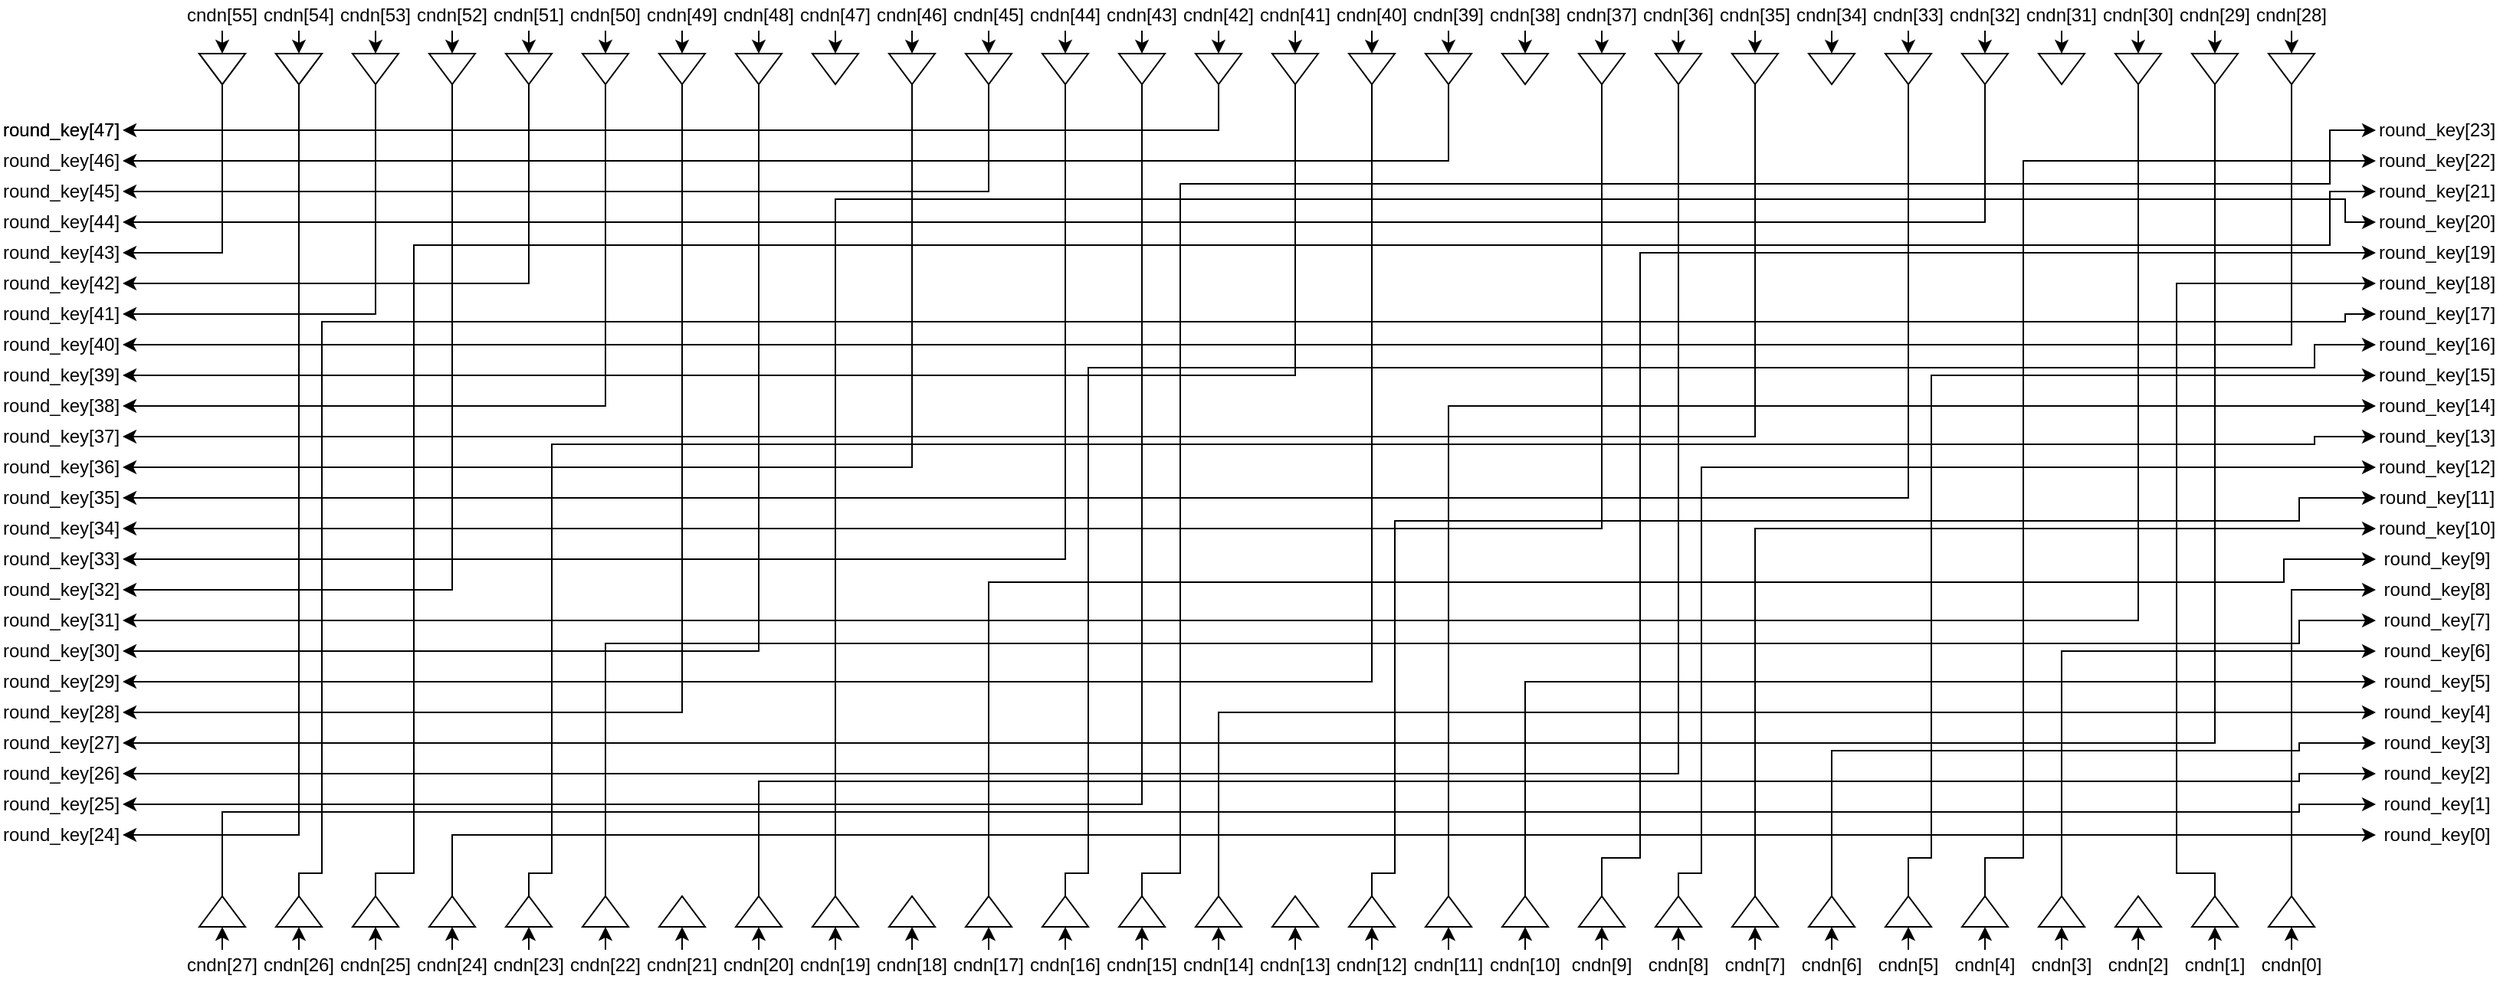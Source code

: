 <mxfile version="26.0.4">
  <diagram name="Page-1" id="mlW08jw_DRzmtgGFv2RP">
    <mxGraphModel dx="3267" dy="776" grid="1" gridSize="10" guides="1" tooltips="1" connect="1" arrows="1" fold="1" page="1" pageScale="1" pageWidth="1654" pageHeight="1169" math="0" shadow="0">
      <root>
        <mxCell id="0" />
        <mxCell id="1" parent="0" />
        <mxCell id="1XRBwdCvW_AcIVn5Fyq9-1" style="edgeStyle=orthogonalEdgeStyle;rounded=0;orthogonalLoop=1;jettySize=auto;html=1;exitX=0.5;exitY=1;exitDx=0;exitDy=0;entryX=0;entryY=0.5;entryDx=0;entryDy=0;" edge="1" parent="1" source="1XRBwdCvW_AcIVn5Fyq9-2" target="1XRBwdCvW_AcIVn5Fyq9-167">
          <mxGeometry relative="1" as="geometry" />
        </mxCell>
        <mxCell id="1XRBwdCvW_AcIVn5Fyq9-2" value="cndn[53]" style="text;html=1;align=center;verticalAlign=middle;whiteSpace=wrap;rounded=0;" vertex="1" parent="1">
          <mxGeometry x="40" y="20" width="50" height="20" as="geometry" />
        </mxCell>
        <mxCell id="1XRBwdCvW_AcIVn5Fyq9-3" style="edgeStyle=orthogonalEdgeStyle;rounded=0;orthogonalLoop=1;jettySize=auto;html=1;exitX=0.5;exitY=1;exitDx=0;exitDy=0;entryX=0;entryY=0.5;entryDx=0;entryDy=0;" edge="1" parent="1" source="1XRBwdCvW_AcIVn5Fyq9-4" target="1XRBwdCvW_AcIVn5Fyq9-169">
          <mxGeometry relative="1" as="geometry" />
        </mxCell>
        <mxCell id="1XRBwdCvW_AcIVn5Fyq9-4" value="cndn[52]" style="text;html=1;align=center;verticalAlign=middle;whiteSpace=wrap;rounded=0;" vertex="1" parent="1">
          <mxGeometry x="90" y="20" width="50" height="20" as="geometry" />
        </mxCell>
        <mxCell id="1XRBwdCvW_AcIVn5Fyq9-5" style="edgeStyle=orthogonalEdgeStyle;rounded=0;orthogonalLoop=1;jettySize=auto;html=1;exitX=0.5;exitY=1;exitDx=0;exitDy=0;entryX=0;entryY=0.5;entryDx=0;entryDy=0;" edge="1" parent="1" source="1XRBwdCvW_AcIVn5Fyq9-6" target="1XRBwdCvW_AcIVn5Fyq9-217">
          <mxGeometry relative="1" as="geometry" />
        </mxCell>
        <mxCell id="1XRBwdCvW_AcIVn5Fyq9-6" value="cndn[28]" style="text;html=1;align=center;verticalAlign=middle;whiteSpace=wrap;rounded=0;" vertex="1" parent="1">
          <mxGeometry x="1290" y="20" width="50" height="20" as="geometry" />
        </mxCell>
        <mxCell id="1XRBwdCvW_AcIVn5Fyq9-7" style="edgeStyle=orthogonalEdgeStyle;rounded=0;orthogonalLoop=1;jettySize=auto;html=1;exitX=0.5;exitY=1;exitDx=0;exitDy=0;entryX=0;entryY=0.5;entryDx=0;entryDy=0;" edge="1" parent="1" source="1XRBwdCvW_AcIVn5Fyq9-8" target="1XRBwdCvW_AcIVn5Fyq9-219">
          <mxGeometry relative="1" as="geometry" />
        </mxCell>
        <mxCell id="1XRBwdCvW_AcIVn5Fyq9-8" value="cndn[54]" style="text;html=1;align=center;verticalAlign=middle;whiteSpace=wrap;rounded=0;" vertex="1" parent="1">
          <mxGeometry x="-10" y="20" width="50" height="20" as="geometry" />
        </mxCell>
        <mxCell id="1XRBwdCvW_AcIVn5Fyq9-9" style="edgeStyle=orthogonalEdgeStyle;rounded=0;orthogonalLoop=1;jettySize=auto;html=1;exitX=0.5;exitY=1;exitDx=0;exitDy=0;entryX=0;entryY=0.5;entryDx=0;entryDy=0;" edge="1" parent="1" source="1XRBwdCvW_AcIVn5Fyq9-10" target="1XRBwdCvW_AcIVn5Fyq9-215">
          <mxGeometry relative="1" as="geometry" />
        </mxCell>
        <mxCell id="1XRBwdCvW_AcIVn5Fyq9-10" value="cndn[29]" style="text;html=1;align=center;verticalAlign=middle;whiteSpace=wrap;rounded=0;" vertex="1" parent="1">
          <mxGeometry x="1240" y="20" width="50" height="20" as="geometry" />
        </mxCell>
        <mxCell id="1XRBwdCvW_AcIVn5Fyq9-11" style="edgeStyle=orthogonalEdgeStyle;rounded=0;orthogonalLoop=1;jettySize=auto;html=1;exitX=0.5;exitY=1;exitDx=0;exitDy=0;entryX=0;entryY=0.5;entryDx=0;entryDy=0;" edge="1" parent="1" source="1XRBwdCvW_AcIVn5Fyq9-12" target="1XRBwdCvW_AcIVn5Fyq9-209">
          <mxGeometry relative="1" as="geometry" />
        </mxCell>
        <mxCell id="1XRBwdCvW_AcIVn5Fyq9-12" value="cndn[30]" style="text;html=1;align=center;verticalAlign=middle;whiteSpace=wrap;rounded=0;" vertex="1" parent="1">
          <mxGeometry x="1190" y="20" width="50" height="20" as="geometry" />
        </mxCell>
        <mxCell id="1XRBwdCvW_AcIVn5Fyq9-13" style="edgeStyle=orthogonalEdgeStyle;rounded=0;orthogonalLoop=1;jettySize=auto;html=1;exitX=0.5;exitY=1;exitDx=0;exitDy=0;entryX=0;entryY=0.5;entryDx=0;entryDy=0;" edge="1" parent="1" source="1XRBwdCvW_AcIVn5Fyq9-14" target="1XRBwdCvW_AcIVn5Fyq9-211">
          <mxGeometry relative="1" as="geometry" />
        </mxCell>
        <mxCell id="1XRBwdCvW_AcIVn5Fyq9-14" value="cndn[31]" style="text;html=1;align=center;verticalAlign=middle;whiteSpace=wrap;rounded=0;" vertex="1" parent="1">
          <mxGeometry x="1140" y="20" width="50" height="20" as="geometry" />
        </mxCell>
        <mxCell id="1XRBwdCvW_AcIVn5Fyq9-15" style="edgeStyle=orthogonalEdgeStyle;rounded=0;orthogonalLoop=1;jettySize=auto;html=1;exitX=0.5;exitY=1;exitDx=0;exitDy=0;entryX=0;entryY=0.5;entryDx=0;entryDy=0;" edge="1" parent="1" source="1XRBwdCvW_AcIVn5Fyq9-16" target="1XRBwdCvW_AcIVn5Fyq9-213">
          <mxGeometry relative="1" as="geometry" />
        </mxCell>
        <mxCell id="1XRBwdCvW_AcIVn5Fyq9-16" value="cndn[32]" style="text;html=1;align=center;verticalAlign=middle;whiteSpace=wrap;rounded=0;" vertex="1" parent="1">
          <mxGeometry x="1090" y="20" width="50" height="20" as="geometry" />
        </mxCell>
        <mxCell id="1XRBwdCvW_AcIVn5Fyq9-17" style="edgeStyle=orthogonalEdgeStyle;rounded=0;orthogonalLoop=1;jettySize=auto;html=1;exitX=0.5;exitY=1;exitDx=0;exitDy=0;entryX=0;entryY=0.5;entryDx=0;entryDy=0;" edge="1" parent="1" source="1XRBwdCvW_AcIVn5Fyq9-18" target="1XRBwdCvW_AcIVn5Fyq9-203">
          <mxGeometry relative="1" as="geometry" />
        </mxCell>
        <mxCell id="1XRBwdCvW_AcIVn5Fyq9-18" value="cndn[33]" style="text;html=1;align=center;verticalAlign=middle;whiteSpace=wrap;rounded=0;" vertex="1" parent="1">
          <mxGeometry x="1040" y="20" width="50" height="20" as="geometry" />
        </mxCell>
        <mxCell id="1XRBwdCvW_AcIVn5Fyq9-19" style="edgeStyle=orthogonalEdgeStyle;rounded=0;orthogonalLoop=1;jettySize=auto;html=1;exitX=0.5;exitY=1;exitDx=0;exitDy=0;entryX=0;entryY=0.5;entryDx=0;entryDy=0;" edge="1" parent="1" source="1XRBwdCvW_AcIVn5Fyq9-20" target="1XRBwdCvW_AcIVn5Fyq9-205">
          <mxGeometry relative="1" as="geometry" />
        </mxCell>
        <mxCell id="1XRBwdCvW_AcIVn5Fyq9-20" value="cndn[34]" style="text;html=1;align=center;verticalAlign=middle;whiteSpace=wrap;rounded=0;" vertex="1" parent="1">
          <mxGeometry x="990" y="20" width="50" height="20" as="geometry" />
        </mxCell>
        <mxCell id="1XRBwdCvW_AcIVn5Fyq9-21" style="edgeStyle=orthogonalEdgeStyle;rounded=0;orthogonalLoop=1;jettySize=auto;html=1;exitX=0.5;exitY=1;exitDx=0;exitDy=0;entryX=0;entryY=0.5;entryDx=0;entryDy=0;" edge="1" parent="1" source="1XRBwdCvW_AcIVn5Fyq9-22" target="1XRBwdCvW_AcIVn5Fyq9-207">
          <mxGeometry relative="1" as="geometry" />
        </mxCell>
        <mxCell id="1XRBwdCvW_AcIVn5Fyq9-22" value="cndn[35]" style="text;html=1;align=center;verticalAlign=middle;whiteSpace=wrap;rounded=0;" vertex="1" parent="1">
          <mxGeometry x="940" y="20" width="50" height="20" as="geometry" />
        </mxCell>
        <mxCell id="1XRBwdCvW_AcIVn5Fyq9-23" style="edgeStyle=orthogonalEdgeStyle;rounded=0;orthogonalLoop=1;jettySize=auto;html=1;exitX=0.5;exitY=1;exitDx=0;exitDy=0;entryX=0;entryY=0.5;entryDx=0;entryDy=0;" edge="1" parent="1" source="1XRBwdCvW_AcIVn5Fyq9-24" target="1XRBwdCvW_AcIVn5Fyq9-199">
          <mxGeometry relative="1" as="geometry" />
        </mxCell>
        <mxCell id="1XRBwdCvW_AcIVn5Fyq9-24" value="cndn[36]" style="text;html=1;align=center;verticalAlign=middle;whiteSpace=wrap;rounded=0;" vertex="1" parent="1">
          <mxGeometry x="890" y="20" width="50" height="20" as="geometry" />
        </mxCell>
        <mxCell id="1XRBwdCvW_AcIVn5Fyq9-25" style="edgeStyle=orthogonalEdgeStyle;rounded=0;orthogonalLoop=1;jettySize=auto;html=1;exitX=0.5;exitY=1;exitDx=0;exitDy=0;entryX=0;entryY=0.5;entryDx=0;entryDy=0;" edge="1" parent="1" source="1XRBwdCvW_AcIVn5Fyq9-26" target="1XRBwdCvW_AcIVn5Fyq9-197">
          <mxGeometry relative="1" as="geometry" />
        </mxCell>
        <mxCell id="1XRBwdCvW_AcIVn5Fyq9-26" value="cndn[37]" style="text;html=1;align=center;verticalAlign=middle;whiteSpace=wrap;rounded=0;" vertex="1" parent="1">
          <mxGeometry x="840" y="20" width="50" height="20" as="geometry" />
        </mxCell>
        <mxCell id="1XRBwdCvW_AcIVn5Fyq9-27" style="edgeStyle=orthogonalEdgeStyle;rounded=0;orthogonalLoop=1;jettySize=auto;html=1;exitX=0.5;exitY=1;exitDx=0;exitDy=0;entryX=0;entryY=0.5;entryDx=0;entryDy=0;" edge="1" parent="1" source="1XRBwdCvW_AcIVn5Fyq9-28" target="1XRBwdCvW_AcIVn5Fyq9-195">
          <mxGeometry relative="1" as="geometry" />
        </mxCell>
        <mxCell id="1XRBwdCvW_AcIVn5Fyq9-28" value="cndn[38]" style="text;html=1;align=center;verticalAlign=middle;whiteSpace=wrap;rounded=0;" vertex="1" parent="1">
          <mxGeometry x="790" y="20" width="50" height="20" as="geometry" />
        </mxCell>
        <mxCell id="1XRBwdCvW_AcIVn5Fyq9-29" style="edgeStyle=orthogonalEdgeStyle;rounded=0;orthogonalLoop=1;jettySize=auto;html=1;exitX=0.5;exitY=1;exitDx=0;exitDy=0;entryX=0;entryY=0.5;entryDx=0;entryDy=0;" edge="1" parent="1" source="1XRBwdCvW_AcIVn5Fyq9-30" target="1XRBwdCvW_AcIVn5Fyq9-201">
          <mxGeometry relative="1" as="geometry" />
        </mxCell>
        <mxCell id="1XRBwdCvW_AcIVn5Fyq9-30" value="cndn[39]" style="text;html=1;align=center;verticalAlign=middle;whiteSpace=wrap;rounded=0;" vertex="1" parent="1">
          <mxGeometry x="740" y="20" width="50" height="20" as="geometry" />
        </mxCell>
        <mxCell id="1XRBwdCvW_AcIVn5Fyq9-31" style="edgeStyle=orthogonalEdgeStyle;rounded=0;orthogonalLoop=1;jettySize=auto;html=1;exitX=0.5;exitY=1;exitDx=0;exitDy=0;entryX=0;entryY=0.5;entryDx=0;entryDy=0;" edge="1" parent="1" source="1XRBwdCvW_AcIVn5Fyq9-32" target="1XRBwdCvW_AcIVn5Fyq9-193">
          <mxGeometry relative="1" as="geometry" />
        </mxCell>
        <mxCell id="1XRBwdCvW_AcIVn5Fyq9-32" value="cndn[40]" style="text;html=1;align=center;verticalAlign=middle;whiteSpace=wrap;rounded=0;" vertex="1" parent="1">
          <mxGeometry x="690" y="20" width="50" height="20" as="geometry" />
        </mxCell>
        <mxCell id="1XRBwdCvW_AcIVn5Fyq9-33" style="edgeStyle=orthogonalEdgeStyle;rounded=0;orthogonalLoop=1;jettySize=auto;html=1;exitX=0.5;exitY=1;exitDx=0;exitDy=0;entryX=0;entryY=0.5;entryDx=0;entryDy=0;" edge="1" parent="1" source="1XRBwdCvW_AcIVn5Fyq9-34" target="1XRBwdCvW_AcIVn5Fyq9-191">
          <mxGeometry relative="1" as="geometry" />
        </mxCell>
        <mxCell id="1XRBwdCvW_AcIVn5Fyq9-34" value="cndn[41]" style="text;html=1;align=center;verticalAlign=middle;whiteSpace=wrap;rounded=0;" vertex="1" parent="1">
          <mxGeometry x="640" y="20" width="50" height="20" as="geometry" />
        </mxCell>
        <mxCell id="1XRBwdCvW_AcIVn5Fyq9-35" style="edgeStyle=orthogonalEdgeStyle;rounded=0;orthogonalLoop=1;jettySize=auto;html=1;exitX=0.5;exitY=1;exitDx=0;exitDy=0;entryX=0;entryY=0.5;entryDx=0;entryDy=0;" edge="1" parent="1" source="1XRBwdCvW_AcIVn5Fyq9-36" target="1XRBwdCvW_AcIVn5Fyq9-189">
          <mxGeometry relative="1" as="geometry" />
        </mxCell>
        <mxCell id="1XRBwdCvW_AcIVn5Fyq9-36" value="cndn[42]" style="text;html=1;align=center;verticalAlign=middle;whiteSpace=wrap;rounded=0;" vertex="1" parent="1">
          <mxGeometry x="590" y="20" width="50" height="20" as="geometry" />
        </mxCell>
        <mxCell id="1XRBwdCvW_AcIVn5Fyq9-37" style="edgeStyle=orthogonalEdgeStyle;rounded=0;orthogonalLoop=1;jettySize=auto;html=1;exitX=0.5;exitY=1;exitDx=0;exitDy=0;entryX=0;entryY=0.5;entryDx=0;entryDy=0;" edge="1" parent="1" source="1XRBwdCvW_AcIVn5Fyq9-38" target="1XRBwdCvW_AcIVn5Fyq9-187">
          <mxGeometry relative="1" as="geometry" />
        </mxCell>
        <mxCell id="1XRBwdCvW_AcIVn5Fyq9-38" value="cndn[43]" style="text;html=1;align=center;verticalAlign=middle;whiteSpace=wrap;rounded=0;" vertex="1" parent="1">
          <mxGeometry x="540" y="20" width="50" height="20" as="geometry" />
        </mxCell>
        <mxCell id="1XRBwdCvW_AcIVn5Fyq9-39" style="edgeStyle=orthogonalEdgeStyle;rounded=0;orthogonalLoop=1;jettySize=auto;html=1;exitX=0.5;exitY=1;exitDx=0;exitDy=0;entryX=0;entryY=0.5;entryDx=0;entryDy=0;" edge="1" parent="1" source="1XRBwdCvW_AcIVn5Fyq9-40" target="1XRBwdCvW_AcIVn5Fyq9-185">
          <mxGeometry relative="1" as="geometry" />
        </mxCell>
        <mxCell id="1XRBwdCvW_AcIVn5Fyq9-40" value="cndn[44]" style="text;html=1;align=center;verticalAlign=middle;whiteSpace=wrap;rounded=0;" vertex="1" parent="1">
          <mxGeometry x="490" y="20" width="50" height="20" as="geometry" />
        </mxCell>
        <mxCell id="1XRBwdCvW_AcIVn5Fyq9-41" style="edgeStyle=orthogonalEdgeStyle;rounded=0;orthogonalLoop=1;jettySize=auto;html=1;exitX=0.5;exitY=1;exitDx=0;exitDy=0;entryX=0;entryY=0.5;entryDx=0;entryDy=0;" edge="1" parent="1" source="1XRBwdCvW_AcIVn5Fyq9-42" target="1XRBwdCvW_AcIVn5Fyq9-183">
          <mxGeometry relative="1" as="geometry" />
        </mxCell>
        <mxCell id="1XRBwdCvW_AcIVn5Fyq9-42" value="cndn[45]" style="text;html=1;align=center;verticalAlign=middle;whiteSpace=wrap;rounded=0;" vertex="1" parent="1">
          <mxGeometry x="440" y="20" width="50" height="20" as="geometry" />
        </mxCell>
        <mxCell id="1XRBwdCvW_AcIVn5Fyq9-43" style="edgeStyle=orthogonalEdgeStyle;rounded=0;orthogonalLoop=1;jettySize=auto;html=1;exitX=0.5;exitY=1;exitDx=0;exitDy=0;entryX=0;entryY=0.5;entryDx=0;entryDy=0;" edge="1" parent="1" source="1XRBwdCvW_AcIVn5Fyq9-44" target="1XRBwdCvW_AcIVn5Fyq9-181">
          <mxGeometry relative="1" as="geometry" />
        </mxCell>
        <mxCell id="1XRBwdCvW_AcIVn5Fyq9-44" value="cndn[46]" style="text;html=1;align=center;verticalAlign=middle;whiteSpace=wrap;rounded=0;" vertex="1" parent="1">
          <mxGeometry x="390" y="20" width="50" height="20" as="geometry" />
        </mxCell>
        <mxCell id="1XRBwdCvW_AcIVn5Fyq9-45" style="edgeStyle=orthogonalEdgeStyle;rounded=0;orthogonalLoop=1;jettySize=auto;html=1;exitX=0.5;exitY=1;exitDx=0;exitDy=0;entryX=0;entryY=0.5;entryDx=0;entryDy=0;" edge="1" parent="1" source="1XRBwdCvW_AcIVn5Fyq9-46" target="1XRBwdCvW_AcIVn5Fyq9-179">
          <mxGeometry relative="1" as="geometry" />
        </mxCell>
        <mxCell id="1XRBwdCvW_AcIVn5Fyq9-46" value="cndn[47]" style="text;html=1;align=center;verticalAlign=middle;whiteSpace=wrap;rounded=0;" vertex="1" parent="1">
          <mxGeometry x="340" y="20" width="50" height="20" as="geometry" />
        </mxCell>
        <mxCell id="1XRBwdCvW_AcIVn5Fyq9-47" style="edgeStyle=orthogonalEdgeStyle;rounded=0;orthogonalLoop=1;jettySize=auto;html=1;exitX=0.5;exitY=1;exitDx=0;exitDy=0;entryX=0;entryY=0.5;entryDx=0;entryDy=0;" edge="1" parent="1" source="1XRBwdCvW_AcIVn5Fyq9-48" target="1XRBwdCvW_AcIVn5Fyq9-177">
          <mxGeometry relative="1" as="geometry" />
        </mxCell>
        <mxCell id="1XRBwdCvW_AcIVn5Fyq9-48" value="cndn[48]" style="text;html=1;align=center;verticalAlign=middle;whiteSpace=wrap;rounded=0;" vertex="1" parent="1">
          <mxGeometry x="290" y="20" width="50" height="20" as="geometry" />
        </mxCell>
        <mxCell id="1XRBwdCvW_AcIVn5Fyq9-49" style="edgeStyle=orthogonalEdgeStyle;rounded=0;orthogonalLoop=1;jettySize=auto;html=1;exitX=0.5;exitY=1;exitDx=0;exitDy=0;entryX=0;entryY=0.5;entryDx=0;entryDy=0;" edge="1" parent="1" source="1XRBwdCvW_AcIVn5Fyq9-50" target="1XRBwdCvW_AcIVn5Fyq9-175">
          <mxGeometry relative="1" as="geometry" />
        </mxCell>
        <mxCell id="1XRBwdCvW_AcIVn5Fyq9-50" value="cndn[49]" style="text;html=1;align=center;verticalAlign=middle;whiteSpace=wrap;rounded=0;" vertex="1" parent="1">
          <mxGeometry x="240" y="20" width="50" height="20" as="geometry" />
        </mxCell>
        <mxCell id="1XRBwdCvW_AcIVn5Fyq9-51" style="edgeStyle=orthogonalEdgeStyle;rounded=0;orthogonalLoop=1;jettySize=auto;html=1;exitX=0.5;exitY=1;exitDx=0;exitDy=0;entryX=0;entryY=0.5;entryDx=0;entryDy=0;" edge="1" parent="1" source="1XRBwdCvW_AcIVn5Fyq9-52" target="1XRBwdCvW_AcIVn5Fyq9-173">
          <mxGeometry relative="1" as="geometry" />
        </mxCell>
        <mxCell id="1XRBwdCvW_AcIVn5Fyq9-52" value="cndn[50]" style="text;html=1;align=center;verticalAlign=middle;whiteSpace=wrap;rounded=0;" vertex="1" parent="1">
          <mxGeometry x="190" y="20" width="50" height="20" as="geometry" />
        </mxCell>
        <mxCell id="1XRBwdCvW_AcIVn5Fyq9-53" style="edgeStyle=orthogonalEdgeStyle;rounded=0;orthogonalLoop=1;jettySize=auto;html=1;exitX=0.5;exitY=1;exitDx=0;exitDy=0;entryX=0;entryY=0.5;entryDx=0;entryDy=0;" edge="1" parent="1" source="1XRBwdCvW_AcIVn5Fyq9-54" target="1XRBwdCvW_AcIVn5Fyq9-171">
          <mxGeometry relative="1" as="geometry" />
        </mxCell>
        <mxCell id="1XRBwdCvW_AcIVn5Fyq9-54" value="cndn[51]" style="text;html=1;align=center;verticalAlign=middle;whiteSpace=wrap;rounded=0;" vertex="1" parent="1">
          <mxGeometry x="140" y="20" width="50" height="20" as="geometry" />
        </mxCell>
        <mxCell id="1XRBwdCvW_AcIVn5Fyq9-59" value="round_key[20]" style="text;html=1;align=center;verticalAlign=middle;whiteSpace=wrap;rounded=0;" vertex="1" parent="1">
          <mxGeometry x="1370" y="150" width="80" height="30" as="geometry" />
        </mxCell>
        <mxCell id="1XRBwdCvW_AcIVn5Fyq9-60" value="round_key[23]" style="text;html=1;align=center;verticalAlign=middle;whiteSpace=wrap;rounded=0;" vertex="1" parent="1">
          <mxGeometry x="1370" y="90" width="80" height="30" as="geometry" />
        </mxCell>
        <mxCell id="1XRBwdCvW_AcIVn5Fyq9-61" value="round_key[21]" style="text;html=1;align=center;verticalAlign=middle;whiteSpace=wrap;rounded=0;" vertex="1" parent="1">
          <mxGeometry x="1370" y="130" width="80" height="30" as="geometry" />
        </mxCell>
        <mxCell id="1XRBwdCvW_AcIVn5Fyq9-62" value="round_key[22]" style="text;html=1;align=center;verticalAlign=middle;whiteSpace=wrap;rounded=0;" vertex="1" parent="1">
          <mxGeometry x="1370" y="110" width="80" height="30" as="geometry" />
        </mxCell>
        <mxCell id="1XRBwdCvW_AcIVn5Fyq9-63" value="round_key[16]" style="text;html=1;align=center;verticalAlign=middle;whiteSpace=wrap;rounded=0;" vertex="1" parent="1">
          <mxGeometry x="1370" y="230" width="80" height="30" as="geometry" />
        </mxCell>
        <mxCell id="1XRBwdCvW_AcIVn5Fyq9-64" value="round_key[18]" style="text;html=1;align=center;verticalAlign=middle;whiteSpace=wrap;rounded=0;" vertex="1" parent="1">
          <mxGeometry x="1370" y="190" width="80" height="30" as="geometry" />
        </mxCell>
        <mxCell id="1XRBwdCvW_AcIVn5Fyq9-65" value="round_key[17]" style="text;html=1;align=center;verticalAlign=middle;whiteSpace=wrap;rounded=0;" vertex="1" parent="1">
          <mxGeometry x="1370" y="210" width="80" height="30" as="geometry" />
        </mxCell>
        <mxCell id="1XRBwdCvW_AcIVn5Fyq9-66" value="round_key[14]" style="text;html=1;align=center;verticalAlign=middle;whiteSpace=wrap;rounded=0;" vertex="1" parent="1">
          <mxGeometry x="1370" y="270" width="80" height="30" as="geometry" />
        </mxCell>
        <mxCell id="1XRBwdCvW_AcIVn5Fyq9-67" value="round_key[15]" style="text;html=1;align=center;verticalAlign=middle;whiteSpace=wrap;rounded=0;" vertex="1" parent="1">
          <mxGeometry x="1370" y="250" width="80" height="30" as="geometry" />
        </mxCell>
        <mxCell id="1XRBwdCvW_AcIVn5Fyq9-68" value="round_key[13]" style="text;html=1;align=center;verticalAlign=middle;whiteSpace=wrap;rounded=0;" vertex="1" parent="1">
          <mxGeometry x="1370" y="290" width="80" height="30" as="geometry" />
        </mxCell>
        <mxCell id="1XRBwdCvW_AcIVn5Fyq9-69" value="round_key[10]" style="text;html=1;align=center;verticalAlign=middle;whiteSpace=wrap;rounded=0;" vertex="1" parent="1">
          <mxGeometry x="1370" y="350" width="80" height="30" as="geometry" />
        </mxCell>
        <mxCell id="1XRBwdCvW_AcIVn5Fyq9-70" value="round_key[11]" style="text;html=1;align=center;verticalAlign=middle;whiteSpace=wrap;rounded=0;" vertex="1" parent="1">
          <mxGeometry x="1370" y="330" width="80" height="30" as="geometry" />
        </mxCell>
        <mxCell id="1XRBwdCvW_AcIVn5Fyq9-71" value="round_key[12]" style="text;html=1;align=center;verticalAlign=middle;whiteSpace=wrap;rounded=0;" vertex="1" parent="1">
          <mxGeometry x="1370" y="310" width="80" height="30" as="geometry" />
        </mxCell>
        <mxCell id="1XRBwdCvW_AcIVn5Fyq9-72" value="round_key[8]" style="text;html=1;align=center;verticalAlign=middle;whiteSpace=wrap;rounded=0;" vertex="1" parent="1">
          <mxGeometry x="1370" y="390" width="80" height="30" as="geometry" />
        </mxCell>
        <mxCell id="1XRBwdCvW_AcIVn5Fyq9-73" value="round_key[9]" style="text;html=1;align=center;verticalAlign=middle;whiteSpace=wrap;rounded=0;" vertex="1" parent="1">
          <mxGeometry x="1370" y="370" width="80" height="30" as="geometry" />
        </mxCell>
        <mxCell id="1XRBwdCvW_AcIVn5Fyq9-74" value="round_key[3]" style="text;html=1;align=center;verticalAlign=middle;whiteSpace=wrap;rounded=0;" vertex="1" parent="1">
          <mxGeometry x="1370" y="490" width="80" height="30" as="geometry" />
        </mxCell>
        <mxCell id="1XRBwdCvW_AcIVn5Fyq9-75" value="round_key[1]" style="text;html=1;align=center;verticalAlign=middle;whiteSpace=wrap;rounded=0;" vertex="1" parent="1">
          <mxGeometry x="1370" y="530" width="80" height="30" as="geometry" />
        </mxCell>
        <mxCell id="1XRBwdCvW_AcIVn5Fyq9-76" value="round_key[2]" style="text;html=1;align=center;verticalAlign=middle;whiteSpace=wrap;rounded=0;" vertex="1" parent="1">
          <mxGeometry x="1370" y="510" width="80" height="30" as="geometry" />
        </mxCell>
        <mxCell id="1XRBwdCvW_AcIVn5Fyq9-77" value="round_key[0]" style="text;html=1;align=center;verticalAlign=middle;whiteSpace=wrap;rounded=0;" vertex="1" parent="1">
          <mxGeometry x="1370" y="550" width="80" height="30" as="geometry" />
        </mxCell>
        <mxCell id="1XRBwdCvW_AcIVn5Fyq9-78" value="round_key[4]" style="text;html=1;align=center;verticalAlign=middle;whiteSpace=wrap;rounded=0;" vertex="1" parent="1">
          <mxGeometry x="1370" y="470" width="80" height="30" as="geometry" />
        </mxCell>
        <mxCell id="1XRBwdCvW_AcIVn5Fyq9-79" value="round_key[5]" style="text;html=1;align=center;verticalAlign=middle;whiteSpace=wrap;rounded=0;" vertex="1" parent="1">
          <mxGeometry x="1370" y="450" width="80" height="30" as="geometry" />
        </mxCell>
        <mxCell id="1XRBwdCvW_AcIVn5Fyq9-80" value="round_key[6]" style="text;html=1;align=center;verticalAlign=middle;whiteSpace=wrap;rounded=0;" vertex="1" parent="1">
          <mxGeometry x="1370" y="430" width="80" height="30" as="geometry" />
        </mxCell>
        <mxCell id="1XRBwdCvW_AcIVn5Fyq9-81" value="round_key[7]" style="text;html=1;align=center;verticalAlign=middle;whiteSpace=wrap;rounded=0;" vertex="1" parent="1">
          <mxGeometry x="1370" y="410" width="80" height="30" as="geometry" />
        </mxCell>
        <mxCell id="1XRBwdCvW_AcIVn5Fyq9-82" value="round_key[19]" style="text;html=1;align=center;verticalAlign=middle;whiteSpace=wrap;rounded=0;" vertex="1" parent="1">
          <mxGeometry x="1370" y="170" width="80" height="30" as="geometry" />
        </mxCell>
        <mxCell id="1XRBwdCvW_AcIVn5Fyq9-83" style="edgeStyle=orthogonalEdgeStyle;rounded=0;orthogonalLoop=1;jettySize=auto;html=1;exitX=0.5;exitY=0;exitDx=0;exitDy=0;entryX=0;entryY=0.5;entryDx=0;entryDy=0;" edge="1" parent="1" source="1XRBwdCvW_AcIVn5Fyq9-84" target="1XRBwdCvW_AcIVn5Fyq9-223">
          <mxGeometry relative="1" as="geometry" />
        </mxCell>
        <mxCell id="1XRBwdCvW_AcIVn5Fyq9-84" value="cndn[25]" style="text;html=1;align=center;verticalAlign=middle;whiteSpace=wrap;rounded=0;" vertex="1" parent="1">
          <mxGeometry x="40" y="640" width="50" height="20" as="geometry" />
        </mxCell>
        <mxCell id="1XRBwdCvW_AcIVn5Fyq9-85" style="edgeStyle=orthogonalEdgeStyle;rounded=0;orthogonalLoop=1;jettySize=auto;html=1;exitX=0.5;exitY=0;exitDx=0;exitDy=0;entryX=0;entryY=0.5;entryDx=0;entryDy=0;" edge="1" parent="1" source="1XRBwdCvW_AcIVn5Fyq9-86" target="1XRBwdCvW_AcIVn5Fyq9-225">
          <mxGeometry relative="1" as="geometry" />
        </mxCell>
        <mxCell id="1XRBwdCvW_AcIVn5Fyq9-86" value="cndn[24]" style="text;html=1;align=center;verticalAlign=middle;whiteSpace=wrap;rounded=0;" vertex="1" parent="1">
          <mxGeometry x="90" y="640" width="50" height="20" as="geometry" />
        </mxCell>
        <mxCell id="1XRBwdCvW_AcIVn5Fyq9-87" style="edgeStyle=orthogonalEdgeStyle;rounded=0;orthogonalLoop=1;jettySize=auto;html=1;exitX=0.5;exitY=0;exitDx=0;exitDy=0;entryX=0;entryY=0.5;entryDx=0;entryDy=0;" edge="1" parent="1" source="1XRBwdCvW_AcIVn5Fyq9-88" target="1XRBwdCvW_AcIVn5Fyq9-273">
          <mxGeometry relative="1" as="geometry" />
        </mxCell>
        <mxCell id="1XRBwdCvW_AcIVn5Fyq9-88" value="cndn[0]" style="text;html=1;align=center;verticalAlign=middle;whiteSpace=wrap;rounded=0;" vertex="1" parent="1">
          <mxGeometry x="1290" y="640" width="50" height="20" as="geometry" />
        </mxCell>
        <mxCell id="1XRBwdCvW_AcIVn5Fyq9-89" style="edgeStyle=orthogonalEdgeStyle;rounded=0;orthogonalLoop=1;jettySize=auto;html=1;exitX=0.5;exitY=0;exitDx=0;exitDy=0;entryX=0;entryY=0.5;entryDx=0;entryDy=0;" edge="1" parent="1" source="1XRBwdCvW_AcIVn5Fyq9-90" target="1XRBwdCvW_AcIVn5Fyq9-221">
          <mxGeometry relative="1" as="geometry" />
        </mxCell>
        <mxCell id="1XRBwdCvW_AcIVn5Fyq9-90" value="cndn[26]" style="text;html=1;align=center;verticalAlign=middle;whiteSpace=wrap;rounded=0;" vertex="1" parent="1">
          <mxGeometry x="-10" y="640" width="50" height="20" as="geometry" />
        </mxCell>
        <mxCell id="1XRBwdCvW_AcIVn5Fyq9-91" style="edgeStyle=orthogonalEdgeStyle;rounded=0;orthogonalLoop=1;jettySize=auto;html=1;exitX=0.5;exitY=0;exitDx=0;exitDy=0;entryX=0;entryY=0.5;entryDx=0;entryDy=0;" edge="1" parent="1" source="1XRBwdCvW_AcIVn5Fyq9-92" target="1XRBwdCvW_AcIVn5Fyq9-271">
          <mxGeometry relative="1" as="geometry" />
        </mxCell>
        <mxCell id="1XRBwdCvW_AcIVn5Fyq9-92" value="cndn[1]" style="text;html=1;align=center;verticalAlign=middle;whiteSpace=wrap;rounded=0;" vertex="1" parent="1">
          <mxGeometry x="1240" y="640" width="50" height="20" as="geometry" />
        </mxCell>
        <mxCell id="1XRBwdCvW_AcIVn5Fyq9-93" style="edgeStyle=orthogonalEdgeStyle;rounded=0;orthogonalLoop=1;jettySize=auto;html=1;exitX=0.5;exitY=0;exitDx=0;exitDy=0;entryX=0;entryY=0.5;entryDx=0;entryDy=0;" edge="1" parent="1" source="1XRBwdCvW_AcIVn5Fyq9-94" target="1XRBwdCvW_AcIVn5Fyq9-265">
          <mxGeometry relative="1" as="geometry" />
        </mxCell>
        <mxCell id="1XRBwdCvW_AcIVn5Fyq9-94" value="cndn[2]" style="text;html=1;align=center;verticalAlign=middle;whiteSpace=wrap;rounded=0;" vertex="1" parent="1">
          <mxGeometry x="1190" y="640" width="50" height="20" as="geometry" />
        </mxCell>
        <mxCell id="1XRBwdCvW_AcIVn5Fyq9-95" style="edgeStyle=orthogonalEdgeStyle;rounded=0;orthogonalLoop=1;jettySize=auto;html=1;exitX=0.5;exitY=0;exitDx=0;exitDy=0;entryX=0;entryY=0.5;entryDx=0;entryDy=0;" edge="1" parent="1" source="1XRBwdCvW_AcIVn5Fyq9-96" target="1XRBwdCvW_AcIVn5Fyq9-267">
          <mxGeometry relative="1" as="geometry" />
        </mxCell>
        <mxCell id="1XRBwdCvW_AcIVn5Fyq9-96" value="cndn[3]" style="text;html=1;align=center;verticalAlign=middle;whiteSpace=wrap;rounded=0;" vertex="1" parent="1">
          <mxGeometry x="1140" y="640" width="50" height="20" as="geometry" />
        </mxCell>
        <mxCell id="1XRBwdCvW_AcIVn5Fyq9-97" style="edgeStyle=orthogonalEdgeStyle;rounded=0;orthogonalLoop=1;jettySize=auto;html=1;exitX=0.5;exitY=0;exitDx=0;exitDy=0;entryX=0;entryY=0.5;entryDx=0;entryDy=0;" edge="1" parent="1" source="1XRBwdCvW_AcIVn5Fyq9-98" target="1XRBwdCvW_AcIVn5Fyq9-269">
          <mxGeometry relative="1" as="geometry" />
        </mxCell>
        <mxCell id="1XRBwdCvW_AcIVn5Fyq9-98" value="cndn[4]" style="text;html=1;align=center;verticalAlign=middle;whiteSpace=wrap;rounded=0;" vertex="1" parent="1">
          <mxGeometry x="1090" y="640" width="50" height="20" as="geometry" />
        </mxCell>
        <mxCell id="1XRBwdCvW_AcIVn5Fyq9-99" style="edgeStyle=orthogonalEdgeStyle;rounded=0;orthogonalLoop=1;jettySize=auto;html=1;exitX=0.5;exitY=0;exitDx=0;exitDy=0;entryX=0;entryY=0.5;entryDx=0;entryDy=0;" edge="1" parent="1" source="1XRBwdCvW_AcIVn5Fyq9-100" target="1XRBwdCvW_AcIVn5Fyq9-259">
          <mxGeometry relative="1" as="geometry" />
        </mxCell>
        <mxCell id="1XRBwdCvW_AcIVn5Fyq9-100" value="cndn[5]" style="text;html=1;align=center;verticalAlign=middle;whiteSpace=wrap;rounded=0;" vertex="1" parent="1">
          <mxGeometry x="1040" y="640" width="50" height="20" as="geometry" />
        </mxCell>
        <mxCell id="1XRBwdCvW_AcIVn5Fyq9-101" style="edgeStyle=orthogonalEdgeStyle;rounded=0;orthogonalLoop=1;jettySize=auto;html=1;exitX=0.5;exitY=0;exitDx=0;exitDy=0;entryX=0;entryY=0.5;entryDx=0;entryDy=0;" edge="1" parent="1" source="1XRBwdCvW_AcIVn5Fyq9-102" target="1XRBwdCvW_AcIVn5Fyq9-261">
          <mxGeometry relative="1" as="geometry" />
        </mxCell>
        <mxCell id="1XRBwdCvW_AcIVn5Fyq9-102" value="cndn[6]" style="text;html=1;align=center;verticalAlign=middle;whiteSpace=wrap;rounded=0;" vertex="1" parent="1">
          <mxGeometry x="990" y="640" width="50" height="20" as="geometry" />
        </mxCell>
        <mxCell id="1XRBwdCvW_AcIVn5Fyq9-103" style="edgeStyle=orthogonalEdgeStyle;rounded=0;orthogonalLoop=1;jettySize=auto;html=1;exitX=0.5;exitY=0;exitDx=0;exitDy=0;entryX=0;entryY=0.5;entryDx=0;entryDy=0;" edge="1" parent="1" source="1XRBwdCvW_AcIVn5Fyq9-104" target="1XRBwdCvW_AcIVn5Fyq9-263">
          <mxGeometry relative="1" as="geometry" />
        </mxCell>
        <mxCell id="1XRBwdCvW_AcIVn5Fyq9-104" value="cndn[7]" style="text;html=1;align=center;verticalAlign=middle;whiteSpace=wrap;rounded=0;" vertex="1" parent="1">
          <mxGeometry x="940" y="640" width="50" height="20" as="geometry" />
        </mxCell>
        <mxCell id="1XRBwdCvW_AcIVn5Fyq9-105" style="edgeStyle=orthogonalEdgeStyle;rounded=0;orthogonalLoop=1;jettySize=auto;html=1;exitX=0.5;exitY=0;exitDx=0;exitDy=0;entryX=0;entryY=0.5;entryDx=0;entryDy=0;" edge="1" parent="1" source="1XRBwdCvW_AcIVn5Fyq9-106" target="1XRBwdCvW_AcIVn5Fyq9-255">
          <mxGeometry relative="1" as="geometry" />
        </mxCell>
        <mxCell id="1XRBwdCvW_AcIVn5Fyq9-106" value="cndn[8]" style="text;html=1;align=center;verticalAlign=middle;whiteSpace=wrap;rounded=0;" vertex="1" parent="1">
          <mxGeometry x="890" y="640" width="50" height="20" as="geometry" />
        </mxCell>
        <mxCell id="1XRBwdCvW_AcIVn5Fyq9-107" style="edgeStyle=orthogonalEdgeStyle;rounded=0;orthogonalLoop=1;jettySize=auto;html=1;exitX=0.5;exitY=0;exitDx=0;exitDy=0;entryX=0;entryY=0.5;entryDx=0;entryDy=0;" edge="1" parent="1" source="1XRBwdCvW_AcIVn5Fyq9-108" target="1XRBwdCvW_AcIVn5Fyq9-253">
          <mxGeometry relative="1" as="geometry" />
        </mxCell>
        <mxCell id="1XRBwdCvW_AcIVn5Fyq9-108" value="cndn[9]" style="text;html=1;align=center;verticalAlign=middle;whiteSpace=wrap;rounded=0;" vertex="1" parent="1">
          <mxGeometry x="840" y="640" width="50" height="20" as="geometry" />
        </mxCell>
        <mxCell id="1XRBwdCvW_AcIVn5Fyq9-109" style="edgeStyle=orthogonalEdgeStyle;rounded=0;orthogonalLoop=1;jettySize=auto;html=1;exitX=0.5;exitY=0;exitDx=0;exitDy=0;entryX=0;entryY=0.5;entryDx=0;entryDy=0;" edge="1" parent="1" source="1XRBwdCvW_AcIVn5Fyq9-110" target="1XRBwdCvW_AcIVn5Fyq9-251">
          <mxGeometry relative="1" as="geometry" />
        </mxCell>
        <mxCell id="1XRBwdCvW_AcIVn5Fyq9-110" value="cndn[10]" style="text;html=1;align=center;verticalAlign=middle;whiteSpace=wrap;rounded=0;" vertex="1" parent="1">
          <mxGeometry x="790" y="640" width="50" height="20" as="geometry" />
        </mxCell>
        <mxCell id="1XRBwdCvW_AcIVn5Fyq9-111" style="edgeStyle=orthogonalEdgeStyle;rounded=0;orthogonalLoop=1;jettySize=auto;html=1;exitX=0.5;exitY=0;exitDx=0;exitDy=0;entryX=0;entryY=0.5;entryDx=0;entryDy=0;" edge="1" parent="1" source="1XRBwdCvW_AcIVn5Fyq9-112" target="1XRBwdCvW_AcIVn5Fyq9-257">
          <mxGeometry relative="1" as="geometry" />
        </mxCell>
        <mxCell id="1XRBwdCvW_AcIVn5Fyq9-112" value="cndn[11]" style="text;html=1;align=center;verticalAlign=middle;whiteSpace=wrap;rounded=0;" vertex="1" parent="1">
          <mxGeometry x="740" y="640" width="50" height="20" as="geometry" />
        </mxCell>
        <mxCell id="1XRBwdCvW_AcIVn5Fyq9-113" style="edgeStyle=orthogonalEdgeStyle;rounded=0;orthogonalLoop=1;jettySize=auto;html=1;exitX=0.5;exitY=0;exitDx=0;exitDy=0;entryX=0;entryY=0.5;entryDx=0;entryDy=0;" edge="1" parent="1" source="1XRBwdCvW_AcIVn5Fyq9-114" target="1XRBwdCvW_AcIVn5Fyq9-249">
          <mxGeometry relative="1" as="geometry" />
        </mxCell>
        <mxCell id="1XRBwdCvW_AcIVn5Fyq9-114" value="cndn[12]" style="text;html=1;align=center;verticalAlign=middle;whiteSpace=wrap;rounded=0;" vertex="1" parent="1">
          <mxGeometry x="690" y="640" width="50" height="20" as="geometry" />
        </mxCell>
        <mxCell id="1XRBwdCvW_AcIVn5Fyq9-115" style="edgeStyle=orthogonalEdgeStyle;rounded=0;orthogonalLoop=1;jettySize=auto;html=1;exitX=0.5;exitY=0;exitDx=0;exitDy=0;entryX=0;entryY=0.5;entryDx=0;entryDy=0;" edge="1" parent="1" source="1XRBwdCvW_AcIVn5Fyq9-116" target="1XRBwdCvW_AcIVn5Fyq9-247">
          <mxGeometry relative="1" as="geometry" />
        </mxCell>
        <mxCell id="1XRBwdCvW_AcIVn5Fyq9-116" value="cndn[13]" style="text;html=1;align=center;verticalAlign=middle;whiteSpace=wrap;rounded=0;" vertex="1" parent="1">
          <mxGeometry x="640" y="640" width="50" height="20" as="geometry" />
        </mxCell>
        <mxCell id="1XRBwdCvW_AcIVn5Fyq9-117" style="edgeStyle=orthogonalEdgeStyle;rounded=0;orthogonalLoop=1;jettySize=auto;html=1;exitX=0.5;exitY=0;exitDx=0;exitDy=0;entryX=0;entryY=0.5;entryDx=0;entryDy=0;" edge="1" parent="1" source="1XRBwdCvW_AcIVn5Fyq9-118" target="1XRBwdCvW_AcIVn5Fyq9-245">
          <mxGeometry relative="1" as="geometry" />
        </mxCell>
        <mxCell id="1XRBwdCvW_AcIVn5Fyq9-118" value="cndn[14]" style="text;html=1;align=center;verticalAlign=middle;whiteSpace=wrap;rounded=0;" vertex="1" parent="1">
          <mxGeometry x="590" y="640" width="50" height="20" as="geometry" />
        </mxCell>
        <mxCell id="1XRBwdCvW_AcIVn5Fyq9-119" style="edgeStyle=orthogonalEdgeStyle;rounded=0;orthogonalLoop=1;jettySize=auto;html=1;exitX=0.5;exitY=0;exitDx=0;exitDy=0;entryX=0;entryY=0.5;entryDx=0;entryDy=0;" edge="1" parent="1" source="1XRBwdCvW_AcIVn5Fyq9-120" target="1XRBwdCvW_AcIVn5Fyq9-243">
          <mxGeometry relative="1" as="geometry" />
        </mxCell>
        <mxCell id="1XRBwdCvW_AcIVn5Fyq9-120" value="cndn[15]" style="text;html=1;align=center;verticalAlign=middle;whiteSpace=wrap;rounded=0;" vertex="1" parent="1">
          <mxGeometry x="540" y="640" width="50" height="20" as="geometry" />
        </mxCell>
        <mxCell id="1XRBwdCvW_AcIVn5Fyq9-121" style="edgeStyle=orthogonalEdgeStyle;rounded=0;orthogonalLoop=1;jettySize=auto;html=1;exitX=0.5;exitY=0;exitDx=0;exitDy=0;entryX=0;entryY=0.5;entryDx=0;entryDy=0;" edge="1" parent="1" source="1XRBwdCvW_AcIVn5Fyq9-122" target="1XRBwdCvW_AcIVn5Fyq9-241">
          <mxGeometry relative="1" as="geometry" />
        </mxCell>
        <mxCell id="1XRBwdCvW_AcIVn5Fyq9-122" value="cndn[16]" style="text;html=1;align=center;verticalAlign=middle;whiteSpace=wrap;rounded=0;" vertex="1" parent="1">
          <mxGeometry x="490" y="640" width="50" height="20" as="geometry" />
        </mxCell>
        <mxCell id="1XRBwdCvW_AcIVn5Fyq9-123" style="edgeStyle=orthogonalEdgeStyle;rounded=0;orthogonalLoop=1;jettySize=auto;html=1;exitX=0.5;exitY=0;exitDx=0;exitDy=0;entryX=0;entryY=0.5;entryDx=0;entryDy=0;" edge="1" parent="1" source="1XRBwdCvW_AcIVn5Fyq9-124" target="1XRBwdCvW_AcIVn5Fyq9-239">
          <mxGeometry relative="1" as="geometry" />
        </mxCell>
        <mxCell id="1XRBwdCvW_AcIVn5Fyq9-124" value="cndn[17]" style="text;html=1;align=center;verticalAlign=middle;whiteSpace=wrap;rounded=0;" vertex="1" parent="1">
          <mxGeometry x="440" y="640" width="50" height="20" as="geometry" />
        </mxCell>
        <mxCell id="1XRBwdCvW_AcIVn5Fyq9-125" style="edgeStyle=orthogonalEdgeStyle;rounded=0;orthogonalLoop=1;jettySize=auto;html=1;exitX=0.5;exitY=0;exitDx=0;exitDy=0;entryX=0;entryY=0.5;entryDx=0;entryDy=0;" edge="1" parent="1" source="1XRBwdCvW_AcIVn5Fyq9-126" target="1XRBwdCvW_AcIVn5Fyq9-237">
          <mxGeometry relative="1" as="geometry" />
        </mxCell>
        <mxCell id="1XRBwdCvW_AcIVn5Fyq9-126" value="cndn[18]" style="text;html=1;align=center;verticalAlign=middle;whiteSpace=wrap;rounded=0;" vertex="1" parent="1">
          <mxGeometry x="390" y="640" width="50" height="20" as="geometry" />
        </mxCell>
        <mxCell id="1XRBwdCvW_AcIVn5Fyq9-127" style="edgeStyle=orthogonalEdgeStyle;rounded=0;orthogonalLoop=1;jettySize=auto;html=1;exitX=0.5;exitY=0;exitDx=0;exitDy=0;entryX=0;entryY=0.5;entryDx=0;entryDy=0;" edge="1" parent="1" source="1XRBwdCvW_AcIVn5Fyq9-128" target="1XRBwdCvW_AcIVn5Fyq9-235">
          <mxGeometry relative="1" as="geometry" />
        </mxCell>
        <mxCell id="1XRBwdCvW_AcIVn5Fyq9-128" value="cndn[19]" style="text;html=1;align=center;verticalAlign=middle;whiteSpace=wrap;rounded=0;" vertex="1" parent="1">
          <mxGeometry x="340" y="640" width="50" height="20" as="geometry" />
        </mxCell>
        <mxCell id="1XRBwdCvW_AcIVn5Fyq9-129" style="edgeStyle=orthogonalEdgeStyle;rounded=0;orthogonalLoop=1;jettySize=auto;html=1;exitX=0.5;exitY=0;exitDx=0;exitDy=0;entryX=0;entryY=0.5;entryDx=0;entryDy=0;" edge="1" parent="1" source="1XRBwdCvW_AcIVn5Fyq9-130" target="1XRBwdCvW_AcIVn5Fyq9-233">
          <mxGeometry relative="1" as="geometry" />
        </mxCell>
        <mxCell id="1XRBwdCvW_AcIVn5Fyq9-130" value="cndn[20]" style="text;html=1;align=center;verticalAlign=middle;whiteSpace=wrap;rounded=0;" vertex="1" parent="1">
          <mxGeometry x="290" y="640" width="50" height="20" as="geometry" />
        </mxCell>
        <mxCell id="1XRBwdCvW_AcIVn5Fyq9-131" style="edgeStyle=orthogonalEdgeStyle;rounded=0;orthogonalLoop=1;jettySize=auto;html=1;exitX=0.5;exitY=0;exitDx=0;exitDy=0;entryX=0;entryY=0.5;entryDx=0;entryDy=0;" edge="1" parent="1" source="1XRBwdCvW_AcIVn5Fyq9-132" target="1XRBwdCvW_AcIVn5Fyq9-231">
          <mxGeometry relative="1" as="geometry" />
        </mxCell>
        <mxCell id="1XRBwdCvW_AcIVn5Fyq9-132" value="cndn[21]" style="text;html=1;align=center;verticalAlign=middle;whiteSpace=wrap;rounded=0;" vertex="1" parent="1">
          <mxGeometry x="240" y="640" width="50" height="20" as="geometry" />
        </mxCell>
        <mxCell id="1XRBwdCvW_AcIVn5Fyq9-133" style="edgeStyle=orthogonalEdgeStyle;rounded=0;orthogonalLoop=1;jettySize=auto;html=1;exitX=0.5;exitY=0;exitDx=0;exitDy=0;entryX=0;entryY=0.5;entryDx=0;entryDy=0;" edge="1" parent="1" source="1XRBwdCvW_AcIVn5Fyq9-134" target="1XRBwdCvW_AcIVn5Fyq9-229">
          <mxGeometry relative="1" as="geometry" />
        </mxCell>
        <mxCell id="1XRBwdCvW_AcIVn5Fyq9-134" value="cndn[22]" style="text;html=1;align=center;verticalAlign=middle;whiteSpace=wrap;rounded=0;" vertex="1" parent="1">
          <mxGeometry x="190" y="640" width="50" height="20" as="geometry" />
        </mxCell>
        <mxCell id="1XRBwdCvW_AcIVn5Fyq9-135" style="edgeStyle=orthogonalEdgeStyle;rounded=0;orthogonalLoop=1;jettySize=auto;html=1;exitX=0.5;exitY=0;exitDx=0;exitDy=0;entryX=0;entryY=0.5;entryDx=0;entryDy=0;" edge="1" parent="1" source="1XRBwdCvW_AcIVn5Fyq9-136" target="1XRBwdCvW_AcIVn5Fyq9-227">
          <mxGeometry relative="1" as="geometry" />
        </mxCell>
        <mxCell id="1XRBwdCvW_AcIVn5Fyq9-136" value="cndn[23]" style="text;html=1;align=center;verticalAlign=middle;whiteSpace=wrap;rounded=0;" vertex="1" parent="1">
          <mxGeometry x="140" y="640" width="50" height="20" as="geometry" />
        </mxCell>
        <mxCell id="1XRBwdCvW_AcIVn5Fyq9-137" value="round_key[47]" style="text;html=1;align=center;verticalAlign=middle;whiteSpace=wrap;rounded=0;" vertex="1" parent="1">
          <mxGeometry x="-180" y="90" width="80" height="30" as="geometry" />
        </mxCell>
        <mxCell id="1XRBwdCvW_AcIVn5Fyq9-139" value="round_key[45]" style="text;html=1;align=center;verticalAlign=middle;whiteSpace=wrap;rounded=0;" vertex="1" parent="1">
          <mxGeometry x="-180" y="130" width="80" height="30" as="geometry" />
        </mxCell>
        <mxCell id="1XRBwdCvW_AcIVn5Fyq9-140" value="round_key[44]" style="text;html=1;align=center;verticalAlign=middle;whiteSpace=wrap;rounded=0;" vertex="1" parent="1">
          <mxGeometry x="-180" y="150" width="80" height="30" as="geometry" />
        </mxCell>
        <mxCell id="1XRBwdCvW_AcIVn5Fyq9-141" value="round_key[40]" style="text;html=1;align=center;verticalAlign=middle;whiteSpace=wrap;rounded=0;" vertex="1" parent="1">
          <mxGeometry x="-180" y="230" width="80" height="30" as="geometry" />
        </mxCell>
        <mxCell id="1XRBwdCvW_AcIVn5Fyq9-142" value="round_key[43]" style="text;html=1;align=center;verticalAlign=middle;whiteSpace=wrap;rounded=0;" vertex="1" parent="1">
          <mxGeometry x="-180" y="170" width="80" height="30" as="geometry" />
        </mxCell>
        <mxCell id="1XRBwdCvW_AcIVn5Fyq9-143" value="round_key[41]" style="text;html=1;align=center;verticalAlign=middle;whiteSpace=wrap;rounded=0;" vertex="1" parent="1">
          <mxGeometry x="-180" y="210" width="80" height="30" as="geometry" />
        </mxCell>
        <mxCell id="1XRBwdCvW_AcIVn5Fyq9-144" value="round_key[42]" style="text;html=1;align=center;verticalAlign=middle;whiteSpace=wrap;rounded=0;" vertex="1" parent="1">
          <mxGeometry x="-180" y="190" width="80" height="30" as="geometry" />
        </mxCell>
        <mxCell id="1XRBwdCvW_AcIVn5Fyq9-145" value="round_key[36]" style="text;html=1;align=center;verticalAlign=middle;whiteSpace=wrap;rounded=0;" vertex="1" parent="1">
          <mxGeometry x="-180" y="310" width="80" height="30" as="geometry" />
        </mxCell>
        <mxCell id="1XRBwdCvW_AcIVn5Fyq9-146" value="round_key[38]" style="text;html=1;align=center;verticalAlign=middle;whiteSpace=wrap;rounded=0;" vertex="1" parent="1">
          <mxGeometry x="-180" y="270" width="80" height="30" as="geometry" />
        </mxCell>
        <mxCell id="1XRBwdCvW_AcIVn5Fyq9-147" value="round_key[37]" style="text;html=1;align=center;verticalAlign=middle;whiteSpace=wrap;rounded=0;" vertex="1" parent="1">
          <mxGeometry x="-180" y="290" width="80" height="30" as="geometry" />
        </mxCell>
        <mxCell id="1XRBwdCvW_AcIVn5Fyq9-148" value="round_key[34]" style="text;html=1;align=center;verticalAlign=middle;whiteSpace=wrap;rounded=0;" vertex="1" parent="1">
          <mxGeometry x="-180" y="350" width="80" height="30" as="geometry" />
        </mxCell>
        <mxCell id="1XRBwdCvW_AcIVn5Fyq9-149" value="round_key[35]" style="text;html=1;align=center;verticalAlign=middle;whiteSpace=wrap;rounded=0;" vertex="1" parent="1">
          <mxGeometry x="-180" y="330" width="80" height="30" as="geometry" />
        </mxCell>
        <mxCell id="1XRBwdCvW_AcIVn5Fyq9-150" value="round_key[33]" style="text;html=1;align=center;verticalAlign=middle;whiteSpace=wrap;rounded=0;" vertex="1" parent="1">
          <mxGeometry x="-180" y="370" width="80" height="30" as="geometry" />
        </mxCell>
        <mxCell id="1XRBwdCvW_AcIVn5Fyq9-151" value="round_key[30]" style="text;html=1;align=center;verticalAlign=middle;whiteSpace=wrap;rounded=0;" vertex="1" parent="1">
          <mxGeometry x="-180" y="430" width="80" height="30" as="geometry" />
        </mxCell>
        <mxCell id="1XRBwdCvW_AcIVn5Fyq9-152" value="round_key[31]" style="text;html=1;align=center;verticalAlign=middle;whiteSpace=wrap;rounded=0;" vertex="1" parent="1">
          <mxGeometry x="-180" y="410" width="80" height="30" as="geometry" />
        </mxCell>
        <mxCell id="1XRBwdCvW_AcIVn5Fyq9-153" value="round_key[32]" style="text;html=1;align=center;verticalAlign=middle;whiteSpace=wrap;rounded=0;" vertex="1" parent="1">
          <mxGeometry x="-180" y="390" width="80" height="30" as="geometry" />
        </mxCell>
        <mxCell id="1XRBwdCvW_AcIVn5Fyq9-154" value="round_key[28]" style="text;html=1;align=center;verticalAlign=middle;whiteSpace=wrap;rounded=0;" vertex="1" parent="1">
          <mxGeometry x="-180" y="470" width="80" height="30" as="geometry" />
        </mxCell>
        <mxCell id="1XRBwdCvW_AcIVn5Fyq9-155" value="round_key[29]" style="text;html=1;align=center;verticalAlign=middle;whiteSpace=wrap;rounded=0;" vertex="1" parent="1">
          <mxGeometry x="-180" y="450" width="80" height="30" as="geometry" />
        </mxCell>
        <mxCell id="1XRBwdCvW_AcIVn5Fyq9-161" value="round_key[25]" style="text;html=1;align=center;verticalAlign=middle;whiteSpace=wrap;rounded=0;" vertex="1" parent="1">
          <mxGeometry x="-180" y="530" width="80" height="30" as="geometry" />
        </mxCell>
        <mxCell id="1XRBwdCvW_AcIVn5Fyq9-162" value="round_key[26]" style="text;html=1;align=center;verticalAlign=middle;whiteSpace=wrap;rounded=0;" vertex="1" parent="1">
          <mxGeometry x="-180" y="510" width="80" height="30" as="geometry" />
        </mxCell>
        <mxCell id="1XRBwdCvW_AcIVn5Fyq9-163" value="round_key[27]" style="text;html=1;align=center;verticalAlign=middle;whiteSpace=wrap;rounded=0;" vertex="1" parent="1">
          <mxGeometry x="-180" y="490" width="80" height="30" as="geometry" />
        </mxCell>
        <mxCell id="1XRBwdCvW_AcIVn5Fyq9-164" value="round_key[39]" style="text;html=1;align=center;verticalAlign=middle;whiteSpace=wrap;rounded=0;" vertex="1" parent="1">
          <mxGeometry x="-180" y="250" width="80" height="30" as="geometry" />
        </mxCell>
        <mxCell id="1XRBwdCvW_AcIVn5Fyq9-165" value="" style="triangle;whiteSpace=wrap;html=1;rotation=90;" vertex="1" parent="1">
          <mxGeometry x="5" y="50" width="20" height="30" as="geometry" />
        </mxCell>
        <mxCell id="1XRBwdCvW_AcIVn5Fyq9-297" style="edgeStyle=orthogonalEdgeStyle;rounded=0;orthogonalLoop=1;jettySize=auto;html=1;exitX=1;exitY=0.5;exitDx=0;exitDy=0;entryX=1;entryY=0.5;entryDx=0;entryDy=0;" edge="1" parent="1" source="1XRBwdCvW_AcIVn5Fyq9-167" target="1XRBwdCvW_AcIVn5Fyq9-143">
          <mxGeometry relative="1" as="geometry" />
        </mxCell>
        <mxCell id="1XRBwdCvW_AcIVn5Fyq9-167" value="" style="triangle;whiteSpace=wrap;html=1;rotation=90;" vertex="1" parent="1">
          <mxGeometry x="55" y="50" width="20" height="30" as="geometry" />
        </mxCell>
        <mxCell id="1XRBwdCvW_AcIVn5Fyq9-306" style="edgeStyle=orthogonalEdgeStyle;rounded=0;orthogonalLoop=1;jettySize=auto;html=1;exitX=1;exitY=0.5;exitDx=0;exitDy=0;entryX=1;entryY=0.5;entryDx=0;entryDy=0;" edge="1" parent="1" source="1XRBwdCvW_AcIVn5Fyq9-169" target="1XRBwdCvW_AcIVn5Fyq9-153">
          <mxGeometry relative="1" as="geometry" />
        </mxCell>
        <mxCell id="1XRBwdCvW_AcIVn5Fyq9-169" value="" style="triangle;whiteSpace=wrap;html=1;rotation=90;" vertex="1" parent="1">
          <mxGeometry x="105" y="50" width="20" height="30" as="geometry" />
        </mxCell>
        <mxCell id="1XRBwdCvW_AcIVn5Fyq9-296" style="edgeStyle=orthogonalEdgeStyle;rounded=0;orthogonalLoop=1;jettySize=auto;html=1;exitX=1;exitY=0.5;exitDx=0;exitDy=0;entryX=1;entryY=0.5;entryDx=0;entryDy=0;" edge="1" parent="1" source="1XRBwdCvW_AcIVn5Fyq9-171" target="1XRBwdCvW_AcIVn5Fyq9-144">
          <mxGeometry relative="1" as="geometry" />
        </mxCell>
        <mxCell id="1XRBwdCvW_AcIVn5Fyq9-171" value="" style="triangle;whiteSpace=wrap;html=1;rotation=90;" vertex="1" parent="1">
          <mxGeometry x="155" y="50" width="20" height="30" as="geometry" />
        </mxCell>
        <mxCell id="1XRBwdCvW_AcIVn5Fyq9-300" style="edgeStyle=orthogonalEdgeStyle;rounded=0;orthogonalLoop=1;jettySize=auto;html=1;exitX=1;exitY=0.5;exitDx=0;exitDy=0;entryX=1;entryY=0.5;entryDx=0;entryDy=0;" edge="1" parent="1" source="1XRBwdCvW_AcIVn5Fyq9-173" target="1XRBwdCvW_AcIVn5Fyq9-146">
          <mxGeometry relative="1" as="geometry" />
        </mxCell>
        <mxCell id="1XRBwdCvW_AcIVn5Fyq9-173" value="" style="triangle;whiteSpace=wrap;html=1;rotation=90;" vertex="1" parent="1">
          <mxGeometry x="205" y="50" width="20" height="30" as="geometry" />
        </mxCell>
        <mxCell id="1XRBwdCvW_AcIVn5Fyq9-310" style="edgeStyle=orthogonalEdgeStyle;rounded=0;orthogonalLoop=1;jettySize=auto;html=1;exitX=1;exitY=0.5;exitDx=0;exitDy=0;entryX=1;entryY=0.5;entryDx=0;entryDy=0;" edge="1" parent="1" source="1XRBwdCvW_AcIVn5Fyq9-175" target="1XRBwdCvW_AcIVn5Fyq9-154">
          <mxGeometry relative="1" as="geometry" />
        </mxCell>
        <mxCell id="1XRBwdCvW_AcIVn5Fyq9-175" value="" style="triangle;whiteSpace=wrap;html=1;rotation=90;" vertex="1" parent="1">
          <mxGeometry x="255" y="50" width="20" height="30" as="geometry" />
        </mxCell>
        <mxCell id="1XRBwdCvW_AcIVn5Fyq9-308" style="edgeStyle=orthogonalEdgeStyle;rounded=0;orthogonalLoop=1;jettySize=auto;html=1;exitX=1;exitY=0.5;exitDx=0;exitDy=0;entryX=1;entryY=0.5;entryDx=0;entryDy=0;" edge="1" parent="1" source="1XRBwdCvW_AcIVn5Fyq9-177" target="1XRBwdCvW_AcIVn5Fyq9-151">
          <mxGeometry relative="1" as="geometry" />
        </mxCell>
        <mxCell id="1XRBwdCvW_AcIVn5Fyq9-177" value="" style="triangle;whiteSpace=wrap;html=1;rotation=90;" vertex="1" parent="1">
          <mxGeometry x="305" y="50" width="20" height="30" as="geometry" />
        </mxCell>
        <mxCell id="1XRBwdCvW_AcIVn5Fyq9-179" value="" style="triangle;whiteSpace=wrap;html=1;rotation=90;" vertex="1" parent="1">
          <mxGeometry x="355" y="50" width="20" height="30" as="geometry" />
        </mxCell>
        <mxCell id="1XRBwdCvW_AcIVn5Fyq9-302" style="edgeStyle=orthogonalEdgeStyle;rounded=0;orthogonalLoop=1;jettySize=auto;html=1;exitX=1;exitY=0.5;exitDx=0;exitDy=0;entryX=1;entryY=0.5;entryDx=0;entryDy=0;" edge="1" parent="1" source="1XRBwdCvW_AcIVn5Fyq9-181" target="1XRBwdCvW_AcIVn5Fyq9-145">
          <mxGeometry relative="1" as="geometry" />
        </mxCell>
        <mxCell id="1XRBwdCvW_AcIVn5Fyq9-181" value="" style="triangle;whiteSpace=wrap;html=1;rotation=90;" vertex="1" parent="1">
          <mxGeometry x="405" y="50" width="20" height="30" as="geometry" />
        </mxCell>
        <mxCell id="1XRBwdCvW_AcIVn5Fyq9-293" style="edgeStyle=orthogonalEdgeStyle;rounded=0;orthogonalLoop=1;jettySize=auto;html=1;exitX=1;exitY=0.5;exitDx=0;exitDy=0;entryX=1;entryY=0.5;entryDx=0;entryDy=0;" edge="1" parent="1" source="1XRBwdCvW_AcIVn5Fyq9-183" target="1XRBwdCvW_AcIVn5Fyq9-139">
          <mxGeometry relative="1" as="geometry" />
        </mxCell>
        <mxCell id="1XRBwdCvW_AcIVn5Fyq9-183" value="" style="triangle;whiteSpace=wrap;html=1;rotation=90;" vertex="1" parent="1">
          <mxGeometry x="455" y="50" width="20" height="30" as="geometry" />
        </mxCell>
        <mxCell id="1XRBwdCvW_AcIVn5Fyq9-305" style="edgeStyle=orthogonalEdgeStyle;rounded=0;orthogonalLoop=1;jettySize=auto;html=1;exitX=1;exitY=0.5;exitDx=0;exitDy=0;entryX=1;entryY=0.5;entryDx=0;entryDy=0;" edge="1" parent="1" source="1XRBwdCvW_AcIVn5Fyq9-185" target="1XRBwdCvW_AcIVn5Fyq9-150">
          <mxGeometry relative="1" as="geometry" />
        </mxCell>
        <mxCell id="1XRBwdCvW_AcIVn5Fyq9-185" value="" style="triangle;whiteSpace=wrap;html=1;rotation=90;" vertex="1" parent="1">
          <mxGeometry x="505" y="50" width="20" height="30" as="geometry" />
        </mxCell>
        <mxCell id="1XRBwdCvW_AcIVn5Fyq9-314" style="edgeStyle=orthogonalEdgeStyle;rounded=0;orthogonalLoop=1;jettySize=auto;html=1;exitX=1;exitY=0.5;exitDx=0;exitDy=0;entryX=1;entryY=0.5;entryDx=0;entryDy=0;" edge="1" parent="1" source="1XRBwdCvW_AcIVn5Fyq9-187" target="1XRBwdCvW_AcIVn5Fyq9-161">
          <mxGeometry relative="1" as="geometry" />
        </mxCell>
        <mxCell id="1XRBwdCvW_AcIVn5Fyq9-187" value="" style="triangle;whiteSpace=wrap;html=1;rotation=90;" vertex="1" parent="1">
          <mxGeometry x="555" y="50" width="20" height="30" as="geometry" />
        </mxCell>
        <mxCell id="1XRBwdCvW_AcIVn5Fyq9-290" style="edgeStyle=orthogonalEdgeStyle;rounded=0;orthogonalLoop=1;jettySize=auto;html=1;exitX=1;exitY=0.5;exitDx=0;exitDy=0;entryX=1;entryY=0.5;entryDx=0;entryDy=0;" edge="1" parent="1" source="1XRBwdCvW_AcIVn5Fyq9-189" target="1XRBwdCvW_AcIVn5Fyq9-283">
          <mxGeometry relative="1" as="geometry" />
        </mxCell>
        <mxCell id="1XRBwdCvW_AcIVn5Fyq9-189" value="" style="triangle;whiteSpace=wrap;html=1;rotation=90;" vertex="1" parent="1">
          <mxGeometry x="605" y="50" width="20" height="30" as="geometry" />
        </mxCell>
        <mxCell id="1XRBwdCvW_AcIVn5Fyq9-299" style="edgeStyle=orthogonalEdgeStyle;rounded=0;orthogonalLoop=1;jettySize=auto;html=1;exitX=1;exitY=0.5;exitDx=0;exitDy=0;entryX=1;entryY=0.5;entryDx=0;entryDy=0;" edge="1" parent="1" source="1XRBwdCvW_AcIVn5Fyq9-191" target="1XRBwdCvW_AcIVn5Fyq9-164">
          <mxGeometry relative="1" as="geometry" />
        </mxCell>
        <mxCell id="1XRBwdCvW_AcIVn5Fyq9-191" value="" style="triangle;whiteSpace=wrap;html=1;rotation=90;" vertex="1" parent="1">
          <mxGeometry x="655" y="50" width="20" height="30" as="geometry" />
        </mxCell>
        <mxCell id="1XRBwdCvW_AcIVn5Fyq9-309" style="edgeStyle=orthogonalEdgeStyle;rounded=0;orthogonalLoop=1;jettySize=auto;html=1;exitX=1;exitY=0.5;exitDx=0;exitDy=0;entryX=1;entryY=0.5;entryDx=0;entryDy=0;" edge="1" parent="1" source="1XRBwdCvW_AcIVn5Fyq9-193" target="1XRBwdCvW_AcIVn5Fyq9-155">
          <mxGeometry relative="1" as="geometry" />
        </mxCell>
        <mxCell id="1XRBwdCvW_AcIVn5Fyq9-193" value="" style="triangle;whiteSpace=wrap;html=1;rotation=90;" vertex="1" parent="1">
          <mxGeometry x="705" y="50" width="20" height="30" as="geometry" />
        </mxCell>
        <mxCell id="1XRBwdCvW_AcIVn5Fyq9-195" value="" style="triangle;whiteSpace=wrap;html=1;rotation=90;" vertex="1" parent="1">
          <mxGeometry x="805" y="50" width="20" height="30" as="geometry" />
        </mxCell>
        <mxCell id="1XRBwdCvW_AcIVn5Fyq9-304" style="edgeStyle=orthogonalEdgeStyle;rounded=0;orthogonalLoop=1;jettySize=auto;html=1;exitX=1;exitY=0.5;exitDx=0;exitDy=0;entryX=1;entryY=0.5;entryDx=0;entryDy=0;" edge="1" parent="1" source="1XRBwdCvW_AcIVn5Fyq9-197" target="1XRBwdCvW_AcIVn5Fyq9-148">
          <mxGeometry relative="1" as="geometry" />
        </mxCell>
        <mxCell id="1XRBwdCvW_AcIVn5Fyq9-197" value="" style="triangle;whiteSpace=wrap;html=1;rotation=90;" vertex="1" parent="1">
          <mxGeometry x="855" y="50" width="20" height="30" as="geometry" />
        </mxCell>
        <mxCell id="1XRBwdCvW_AcIVn5Fyq9-312" style="edgeStyle=orthogonalEdgeStyle;rounded=0;orthogonalLoop=1;jettySize=auto;html=1;exitX=1;exitY=0.5;exitDx=0;exitDy=0;entryX=1;entryY=0.5;entryDx=0;entryDy=0;" edge="1" parent="1" source="1XRBwdCvW_AcIVn5Fyq9-199" target="1XRBwdCvW_AcIVn5Fyq9-162">
          <mxGeometry relative="1" as="geometry" />
        </mxCell>
        <mxCell id="1XRBwdCvW_AcIVn5Fyq9-199" value="" style="triangle;whiteSpace=wrap;html=1;rotation=90;" vertex="1" parent="1">
          <mxGeometry x="905" y="50" width="20" height="30" as="geometry" />
        </mxCell>
        <mxCell id="1XRBwdCvW_AcIVn5Fyq9-291" style="edgeStyle=orthogonalEdgeStyle;rounded=0;orthogonalLoop=1;jettySize=auto;html=1;exitX=1;exitY=0.5;exitDx=0;exitDy=0;entryX=1;entryY=0.5;entryDx=0;entryDy=0;" edge="1" parent="1" source="1XRBwdCvW_AcIVn5Fyq9-201" target="1XRBwdCvW_AcIVn5Fyq9-284">
          <mxGeometry relative="1" as="geometry" />
        </mxCell>
        <mxCell id="1XRBwdCvW_AcIVn5Fyq9-201" value="" style="triangle;whiteSpace=wrap;html=1;rotation=90;" vertex="1" parent="1">
          <mxGeometry x="755" y="50" width="20" height="30" as="geometry" />
        </mxCell>
        <mxCell id="1XRBwdCvW_AcIVn5Fyq9-303" style="edgeStyle=orthogonalEdgeStyle;rounded=0;orthogonalLoop=1;jettySize=auto;html=1;exitX=1;exitY=0.5;exitDx=0;exitDy=0;entryX=1;entryY=0.5;entryDx=0;entryDy=0;" edge="1" parent="1" source="1XRBwdCvW_AcIVn5Fyq9-203" target="1XRBwdCvW_AcIVn5Fyq9-149">
          <mxGeometry relative="1" as="geometry" />
        </mxCell>
        <mxCell id="1XRBwdCvW_AcIVn5Fyq9-203" value="" style="triangle;whiteSpace=wrap;html=1;rotation=90;" vertex="1" parent="1">
          <mxGeometry x="1055" y="50" width="20" height="30" as="geometry" />
        </mxCell>
        <mxCell id="1XRBwdCvW_AcIVn5Fyq9-205" value="" style="triangle;whiteSpace=wrap;html=1;rotation=90;" vertex="1" parent="1">
          <mxGeometry x="1005" y="50" width="20" height="30" as="geometry" />
        </mxCell>
        <mxCell id="1XRBwdCvW_AcIVn5Fyq9-301" style="edgeStyle=orthogonalEdgeStyle;rounded=0;orthogonalLoop=1;jettySize=auto;html=1;exitX=1;exitY=0.5;exitDx=0;exitDy=0;entryX=1;entryY=0.5;entryDx=0;entryDy=0;" edge="1" parent="1" source="1XRBwdCvW_AcIVn5Fyq9-207" target="1XRBwdCvW_AcIVn5Fyq9-147">
          <mxGeometry relative="1" as="geometry" />
        </mxCell>
        <mxCell id="1XRBwdCvW_AcIVn5Fyq9-207" value="" style="triangle;whiteSpace=wrap;html=1;rotation=90;" vertex="1" parent="1">
          <mxGeometry x="955" y="50" width="20" height="30" as="geometry" />
        </mxCell>
        <mxCell id="1XRBwdCvW_AcIVn5Fyq9-307" style="edgeStyle=orthogonalEdgeStyle;rounded=0;orthogonalLoop=1;jettySize=auto;html=1;exitX=1;exitY=0.5;exitDx=0;exitDy=0;entryX=1;entryY=0.5;entryDx=0;entryDy=0;" edge="1" parent="1" source="1XRBwdCvW_AcIVn5Fyq9-209" target="1XRBwdCvW_AcIVn5Fyq9-152">
          <mxGeometry relative="1" as="geometry" />
        </mxCell>
        <mxCell id="1XRBwdCvW_AcIVn5Fyq9-209" value="" style="triangle;whiteSpace=wrap;html=1;rotation=90;" vertex="1" parent="1">
          <mxGeometry x="1205" y="50" width="20" height="30" as="geometry" />
        </mxCell>
        <mxCell id="1XRBwdCvW_AcIVn5Fyq9-211" value="" style="triangle;whiteSpace=wrap;html=1;rotation=90;" vertex="1" parent="1">
          <mxGeometry x="1155" y="50" width="20" height="30" as="geometry" />
        </mxCell>
        <mxCell id="1XRBwdCvW_AcIVn5Fyq9-294" style="edgeStyle=orthogonalEdgeStyle;rounded=0;orthogonalLoop=1;jettySize=auto;html=1;exitX=1;exitY=0.5;exitDx=0;exitDy=0;entryX=1;entryY=0.5;entryDx=0;entryDy=0;" edge="1" parent="1" source="1XRBwdCvW_AcIVn5Fyq9-213" target="1XRBwdCvW_AcIVn5Fyq9-140">
          <mxGeometry relative="1" as="geometry" />
        </mxCell>
        <mxCell id="1XRBwdCvW_AcIVn5Fyq9-213" value="" style="triangle;whiteSpace=wrap;html=1;rotation=90;" vertex="1" parent="1">
          <mxGeometry x="1105" y="50" width="20" height="30" as="geometry" />
        </mxCell>
        <mxCell id="1XRBwdCvW_AcIVn5Fyq9-311" style="edgeStyle=orthogonalEdgeStyle;rounded=0;orthogonalLoop=1;jettySize=auto;html=1;exitX=1;exitY=0.5;exitDx=0;exitDy=0;entryX=1;entryY=0.5;entryDx=0;entryDy=0;" edge="1" parent="1" source="1XRBwdCvW_AcIVn5Fyq9-215" target="1XRBwdCvW_AcIVn5Fyq9-163">
          <mxGeometry relative="1" as="geometry" />
        </mxCell>
        <mxCell id="1XRBwdCvW_AcIVn5Fyq9-215" value="" style="triangle;whiteSpace=wrap;html=1;rotation=90;" vertex="1" parent="1">
          <mxGeometry x="1255" y="50" width="20" height="30" as="geometry" />
        </mxCell>
        <mxCell id="1XRBwdCvW_AcIVn5Fyq9-298" style="edgeStyle=orthogonalEdgeStyle;rounded=0;orthogonalLoop=1;jettySize=auto;html=1;exitX=1;exitY=0.5;exitDx=0;exitDy=0;entryX=1;entryY=0.5;entryDx=0;entryDy=0;" edge="1" parent="1" source="1XRBwdCvW_AcIVn5Fyq9-217" target="1XRBwdCvW_AcIVn5Fyq9-141">
          <mxGeometry relative="1" as="geometry" />
        </mxCell>
        <mxCell id="1XRBwdCvW_AcIVn5Fyq9-217" value="" style="triangle;whiteSpace=wrap;html=1;rotation=90;" vertex="1" parent="1">
          <mxGeometry x="1305" y="50" width="20" height="30" as="geometry" />
        </mxCell>
        <mxCell id="1XRBwdCvW_AcIVn5Fyq9-315" style="edgeStyle=orthogonalEdgeStyle;rounded=0;orthogonalLoop=1;jettySize=auto;html=1;exitX=1;exitY=0.5;exitDx=0;exitDy=0;entryX=1;entryY=0.5;entryDx=0;entryDy=0;" edge="1" parent="1" source="1XRBwdCvW_AcIVn5Fyq9-219" target="1XRBwdCvW_AcIVn5Fyq9-313">
          <mxGeometry relative="1" as="geometry" />
        </mxCell>
        <mxCell id="1XRBwdCvW_AcIVn5Fyq9-219" value="" style="triangle;whiteSpace=wrap;html=1;rotation=90;" vertex="1" parent="1">
          <mxGeometry x="5" y="50" width="20" height="30" as="geometry" />
        </mxCell>
        <mxCell id="1XRBwdCvW_AcIVn5Fyq9-323" style="edgeStyle=orthogonalEdgeStyle;rounded=0;orthogonalLoop=1;jettySize=auto;html=1;exitX=1;exitY=0.5;exitDx=0;exitDy=0;entryX=0;entryY=0.5;entryDx=0;entryDy=0;" edge="1" parent="1" source="1XRBwdCvW_AcIVn5Fyq9-221" target="1XRBwdCvW_AcIVn5Fyq9-65">
          <mxGeometry relative="1" as="geometry">
            <Array as="points">
              <mxPoint x="15" y="590" />
              <mxPoint x="30" y="590" />
              <mxPoint x="30" y="230" />
              <mxPoint x="1350" y="230" />
              <mxPoint x="1350" y="225" />
            </Array>
          </mxGeometry>
        </mxCell>
        <mxCell id="1XRBwdCvW_AcIVn5Fyq9-221" value="" style="triangle;whiteSpace=wrap;html=1;rotation=-90;" vertex="1" parent="1">
          <mxGeometry x="5" y="600" width="20" height="30" as="geometry" />
        </mxCell>
        <mxCell id="1XRBwdCvW_AcIVn5Fyq9-319" style="edgeStyle=orthogonalEdgeStyle;rounded=0;orthogonalLoop=1;jettySize=auto;html=1;exitX=1;exitY=0.5;exitDx=0;exitDy=0;entryX=0;entryY=0.5;entryDx=0;entryDy=0;" edge="1" parent="1" source="1XRBwdCvW_AcIVn5Fyq9-223" target="1XRBwdCvW_AcIVn5Fyq9-61">
          <mxGeometry relative="1" as="geometry">
            <Array as="points">
              <mxPoint x="65" y="590" />
              <mxPoint x="90" y="590" />
              <mxPoint x="90" y="180" />
              <mxPoint x="1340" y="180" />
              <mxPoint x="1340" y="145" />
            </Array>
          </mxGeometry>
        </mxCell>
        <mxCell id="1XRBwdCvW_AcIVn5Fyq9-223" value="" style="triangle;whiteSpace=wrap;html=1;rotation=-90;" vertex="1" parent="1">
          <mxGeometry x="55" y="600" width="20" height="30" as="geometry" />
        </mxCell>
        <mxCell id="1XRBwdCvW_AcIVn5Fyq9-340" style="edgeStyle=orthogonalEdgeStyle;rounded=0;orthogonalLoop=1;jettySize=auto;html=1;exitX=1;exitY=0.5;exitDx=0;exitDy=0;entryX=0;entryY=0.5;entryDx=0;entryDy=0;" edge="1" parent="1" source="1XRBwdCvW_AcIVn5Fyq9-225" target="1XRBwdCvW_AcIVn5Fyq9-77">
          <mxGeometry relative="1" as="geometry" />
        </mxCell>
        <mxCell id="1XRBwdCvW_AcIVn5Fyq9-225" value="" style="triangle;whiteSpace=wrap;html=1;rotation=-90;" vertex="1" parent="1">
          <mxGeometry x="105" y="600" width="20" height="30" as="geometry" />
        </mxCell>
        <mxCell id="1XRBwdCvW_AcIVn5Fyq9-327" style="edgeStyle=orthogonalEdgeStyle;rounded=0;orthogonalLoop=1;jettySize=auto;html=1;exitX=1;exitY=0.5;exitDx=0;exitDy=0;entryX=0;entryY=0.5;entryDx=0;entryDy=0;" edge="1" parent="1" source="1XRBwdCvW_AcIVn5Fyq9-227" target="1XRBwdCvW_AcIVn5Fyq9-68">
          <mxGeometry relative="1" as="geometry">
            <Array as="points">
              <mxPoint x="165" y="590" />
              <mxPoint x="180" y="590" />
              <mxPoint x="180" y="310" />
              <mxPoint x="1330" y="310" />
              <mxPoint x="1330" y="305" />
            </Array>
          </mxGeometry>
        </mxCell>
        <mxCell id="1XRBwdCvW_AcIVn5Fyq9-227" value="" style="triangle;whiteSpace=wrap;html=1;rotation=-90;" vertex="1" parent="1">
          <mxGeometry x="155" y="600" width="20" height="30" as="geometry" />
        </mxCell>
        <mxCell id="1XRBwdCvW_AcIVn5Fyq9-333" style="edgeStyle=orthogonalEdgeStyle;rounded=0;orthogonalLoop=1;jettySize=auto;html=1;exitX=1;exitY=0.5;exitDx=0;exitDy=0;entryX=0;entryY=0.5;entryDx=0;entryDy=0;" edge="1" parent="1" source="1XRBwdCvW_AcIVn5Fyq9-229" target="1XRBwdCvW_AcIVn5Fyq9-81">
          <mxGeometry relative="1" as="geometry">
            <Array as="points">
              <mxPoint x="215" y="440" />
              <mxPoint x="1320" y="440" />
              <mxPoint x="1320" y="425" />
            </Array>
          </mxGeometry>
        </mxCell>
        <mxCell id="1XRBwdCvW_AcIVn5Fyq9-229" value="" style="triangle;whiteSpace=wrap;html=1;rotation=-90;" vertex="1" parent="1">
          <mxGeometry x="205" y="600" width="20" height="30" as="geometry" />
        </mxCell>
        <mxCell id="1XRBwdCvW_AcIVn5Fyq9-231" value="" style="triangle;whiteSpace=wrap;html=1;rotation=-90;" vertex="1" parent="1">
          <mxGeometry x="255" y="600" width="20" height="30" as="geometry" />
        </mxCell>
        <mxCell id="1XRBwdCvW_AcIVn5Fyq9-338" style="edgeStyle=orthogonalEdgeStyle;rounded=0;orthogonalLoop=1;jettySize=auto;html=1;exitX=1;exitY=0.5;exitDx=0;exitDy=0;entryX=0;entryY=0.5;entryDx=0;entryDy=0;" edge="1" parent="1" source="1XRBwdCvW_AcIVn5Fyq9-233" target="1XRBwdCvW_AcIVn5Fyq9-76">
          <mxGeometry relative="1" as="geometry">
            <Array as="points">
              <mxPoint x="315" y="530" />
              <mxPoint x="1320" y="530" />
              <mxPoint x="1320" y="525" />
            </Array>
          </mxGeometry>
        </mxCell>
        <mxCell id="1XRBwdCvW_AcIVn5Fyq9-233" value="" style="triangle;whiteSpace=wrap;html=1;rotation=90;direction=west;" vertex="1" parent="1">
          <mxGeometry x="305" y="600" width="20" height="30" as="geometry" />
        </mxCell>
        <mxCell id="1XRBwdCvW_AcIVn5Fyq9-320" style="edgeStyle=orthogonalEdgeStyle;rounded=0;orthogonalLoop=1;jettySize=auto;html=1;exitX=1;exitY=0.5;exitDx=0;exitDy=0;entryX=0;entryY=0.5;entryDx=0;entryDy=0;" edge="1" parent="1" source="1XRBwdCvW_AcIVn5Fyq9-235" target="1XRBwdCvW_AcIVn5Fyq9-59">
          <mxGeometry relative="1" as="geometry">
            <Array as="points">
              <mxPoint x="365" y="150" />
              <mxPoint x="1350" y="150" />
              <mxPoint x="1350" y="165" />
            </Array>
          </mxGeometry>
        </mxCell>
        <mxCell id="1XRBwdCvW_AcIVn5Fyq9-235" value="" style="triangle;whiteSpace=wrap;html=1;rotation=-90;" vertex="1" parent="1">
          <mxGeometry x="355" y="600" width="20" height="30" as="geometry" />
        </mxCell>
        <mxCell id="1XRBwdCvW_AcIVn5Fyq9-237" value="" style="triangle;whiteSpace=wrap;html=1;rotation=-90;" vertex="1" parent="1">
          <mxGeometry x="405" y="600" width="20" height="30" as="geometry" />
        </mxCell>
        <mxCell id="1XRBwdCvW_AcIVn5Fyq9-331" style="edgeStyle=orthogonalEdgeStyle;rounded=0;orthogonalLoop=1;jettySize=auto;html=1;exitX=1;exitY=0.5;exitDx=0;exitDy=0;entryX=0;entryY=0.5;entryDx=0;entryDy=0;" edge="1" parent="1" source="1XRBwdCvW_AcIVn5Fyq9-239" target="1XRBwdCvW_AcIVn5Fyq9-73">
          <mxGeometry relative="1" as="geometry">
            <Array as="points">
              <mxPoint x="465" y="400" />
              <mxPoint x="1310" y="400" />
              <mxPoint x="1310" y="385" />
            </Array>
          </mxGeometry>
        </mxCell>
        <mxCell id="1XRBwdCvW_AcIVn5Fyq9-239" value="" style="triangle;whiteSpace=wrap;html=1;rotation=-90;" vertex="1" parent="1">
          <mxGeometry x="455" y="600" width="20" height="30" as="geometry" />
        </mxCell>
        <mxCell id="1XRBwdCvW_AcIVn5Fyq9-324" style="edgeStyle=orthogonalEdgeStyle;rounded=0;orthogonalLoop=1;jettySize=auto;html=1;exitX=1;exitY=0.5;exitDx=0;exitDy=0;entryX=0;entryY=0.5;entryDx=0;entryDy=0;" edge="1" parent="1" source="1XRBwdCvW_AcIVn5Fyq9-241" target="1XRBwdCvW_AcIVn5Fyq9-63">
          <mxGeometry relative="1" as="geometry">
            <Array as="points">
              <mxPoint x="515" y="590" />
              <mxPoint x="530" y="590" />
              <mxPoint x="530" y="260" />
              <mxPoint x="1330" y="260" />
              <mxPoint x="1330" y="245" />
            </Array>
          </mxGeometry>
        </mxCell>
        <mxCell id="1XRBwdCvW_AcIVn5Fyq9-241" value="" style="triangle;whiteSpace=wrap;html=1;rotation=-90;" vertex="1" parent="1">
          <mxGeometry x="505" y="600" width="20" height="30" as="geometry" />
        </mxCell>
        <mxCell id="1XRBwdCvW_AcIVn5Fyq9-316" style="edgeStyle=orthogonalEdgeStyle;rounded=0;orthogonalLoop=1;jettySize=auto;html=1;exitX=1;exitY=0.5;exitDx=0;exitDy=0;entryX=0;entryY=0.5;entryDx=0;entryDy=0;" edge="1" parent="1" source="1XRBwdCvW_AcIVn5Fyq9-243" target="1XRBwdCvW_AcIVn5Fyq9-60">
          <mxGeometry relative="1" as="geometry">
            <Array as="points">
              <mxPoint x="565" y="590" />
              <mxPoint x="590" y="590" />
              <mxPoint x="590" y="140" />
              <mxPoint x="1340" y="140" />
              <mxPoint x="1340" y="105" />
            </Array>
          </mxGeometry>
        </mxCell>
        <mxCell id="1XRBwdCvW_AcIVn5Fyq9-243" value="" style="triangle;whiteSpace=wrap;html=1;rotation=-90;" vertex="1" parent="1">
          <mxGeometry x="555" y="600" width="20" height="30" as="geometry" />
        </mxCell>
        <mxCell id="1XRBwdCvW_AcIVn5Fyq9-336" style="edgeStyle=orthogonalEdgeStyle;rounded=0;orthogonalLoop=1;jettySize=auto;html=1;exitX=1;exitY=0.5;exitDx=0;exitDy=0;entryX=0;entryY=0.5;entryDx=0;entryDy=0;" edge="1" parent="1" source="1XRBwdCvW_AcIVn5Fyq9-245" target="1XRBwdCvW_AcIVn5Fyq9-78">
          <mxGeometry relative="1" as="geometry" />
        </mxCell>
        <mxCell id="1XRBwdCvW_AcIVn5Fyq9-245" value="" style="triangle;whiteSpace=wrap;html=1;rotation=-90;" vertex="1" parent="1">
          <mxGeometry x="605" y="600" width="20" height="30" as="geometry" />
        </mxCell>
        <mxCell id="1XRBwdCvW_AcIVn5Fyq9-247" value="" style="triangle;whiteSpace=wrap;html=1;rotation=-90;" vertex="1" parent="1">
          <mxGeometry x="655" y="600" width="20" height="30" as="geometry" />
        </mxCell>
        <mxCell id="1XRBwdCvW_AcIVn5Fyq9-329" style="edgeStyle=orthogonalEdgeStyle;rounded=0;orthogonalLoop=1;jettySize=auto;html=1;exitX=1;exitY=0.5;exitDx=0;exitDy=0;entryX=0;entryY=0.5;entryDx=0;entryDy=0;" edge="1" parent="1" source="1XRBwdCvW_AcIVn5Fyq9-249" target="1XRBwdCvW_AcIVn5Fyq9-70">
          <mxGeometry relative="1" as="geometry">
            <Array as="points">
              <mxPoint x="715" y="590" />
              <mxPoint x="730" y="590" />
              <mxPoint x="730" y="360" />
              <mxPoint x="1320" y="360" />
              <mxPoint x="1320" y="345" />
            </Array>
          </mxGeometry>
        </mxCell>
        <mxCell id="1XRBwdCvW_AcIVn5Fyq9-249" value="" style="triangle;whiteSpace=wrap;html=1;rotation=-90;" vertex="1" parent="1">
          <mxGeometry x="705" y="600" width="20" height="30" as="geometry" />
        </mxCell>
        <mxCell id="1XRBwdCvW_AcIVn5Fyq9-335" style="edgeStyle=orthogonalEdgeStyle;rounded=0;orthogonalLoop=1;jettySize=auto;html=1;exitX=1;exitY=0.5;exitDx=0;exitDy=0;entryX=0;entryY=0.5;entryDx=0;entryDy=0;" edge="1" parent="1" source="1XRBwdCvW_AcIVn5Fyq9-251" target="1XRBwdCvW_AcIVn5Fyq9-79">
          <mxGeometry relative="1" as="geometry" />
        </mxCell>
        <mxCell id="1XRBwdCvW_AcIVn5Fyq9-251" value="" style="triangle;whiteSpace=wrap;html=1;rotation=-90;" vertex="1" parent="1">
          <mxGeometry x="805" y="600" width="20" height="30" as="geometry" />
        </mxCell>
        <mxCell id="1XRBwdCvW_AcIVn5Fyq9-321" style="edgeStyle=orthogonalEdgeStyle;rounded=0;orthogonalLoop=1;jettySize=auto;html=1;exitX=1;exitY=0.5;exitDx=0;exitDy=0;entryX=0;entryY=0.5;entryDx=0;entryDy=0;" edge="1" parent="1" source="1XRBwdCvW_AcIVn5Fyq9-253" target="1XRBwdCvW_AcIVn5Fyq9-82">
          <mxGeometry relative="1" as="geometry">
            <Array as="points">
              <mxPoint x="865" y="580" />
              <mxPoint x="890" y="580" />
              <mxPoint x="890" y="185" />
            </Array>
          </mxGeometry>
        </mxCell>
        <mxCell id="1XRBwdCvW_AcIVn5Fyq9-253" value="" style="triangle;whiteSpace=wrap;html=1;rotation=-90;" vertex="1" parent="1">
          <mxGeometry x="855" y="600" width="20" height="30" as="geometry" />
        </mxCell>
        <mxCell id="1XRBwdCvW_AcIVn5Fyq9-328" style="edgeStyle=orthogonalEdgeStyle;rounded=0;orthogonalLoop=1;jettySize=auto;html=1;exitX=1;exitY=0.5;exitDx=0;exitDy=0;entryX=0;entryY=0.5;entryDx=0;entryDy=0;" edge="1" parent="1" source="1XRBwdCvW_AcIVn5Fyq9-255" target="1XRBwdCvW_AcIVn5Fyq9-71">
          <mxGeometry relative="1" as="geometry">
            <Array as="points">
              <mxPoint x="915" y="590" />
              <mxPoint x="930" y="590" />
              <mxPoint x="930" y="325" />
            </Array>
          </mxGeometry>
        </mxCell>
        <mxCell id="1XRBwdCvW_AcIVn5Fyq9-255" value="" style="triangle;whiteSpace=wrap;html=1;rotation=-90;" vertex="1" parent="1">
          <mxGeometry x="905" y="600" width="20" height="30" as="geometry" />
        </mxCell>
        <mxCell id="1XRBwdCvW_AcIVn5Fyq9-326" style="edgeStyle=orthogonalEdgeStyle;rounded=0;orthogonalLoop=1;jettySize=auto;html=1;exitX=1;exitY=0.5;exitDx=0;exitDy=0;entryX=0;entryY=0.5;entryDx=0;entryDy=0;" edge="1" parent="1" source="1XRBwdCvW_AcIVn5Fyq9-257" target="1XRBwdCvW_AcIVn5Fyq9-66">
          <mxGeometry relative="1" as="geometry" />
        </mxCell>
        <mxCell id="1XRBwdCvW_AcIVn5Fyq9-257" value="" style="triangle;whiteSpace=wrap;html=1;rotation=-90;" vertex="1" parent="1">
          <mxGeometry x="755" y="600" width="20" height="30" as="geometry" />
        </mxCell>
        <mxCell id="1XRBwdCvW_AcIVn5Fyq9-325" style="edgeStyle=orthogonalEdgeStyle;rounded=0;orthogonalLoop=1;jettySize=auto;html=1;exitX=1;exitY=0.5;exitDx=0;exitDy=0;entryX=0;entryY=0.5;entryDx=0;entryDy=0;" edge="1" parent="1" source="1XRBwdCvW_AcIVn5Fyq9-259" target="1XRBwdCvW_AcIVn5Fyq9-67">
          <mxGeometry relative="1" as="geometry">
            <Array as="points">
              <mxPoint x="1065" y="580" />
              <mxPoint x="1080" y="580" />
              <mxPoint x="1080" y="265" />
            </Array>
          </mxGeometry>
        </mxCell>
        <mxCell id="1XRBwdCvW_AcIVn5Fyq9-259" value="" style="triangle;whiteSpace=wrap;html=1;rotation=-90;" vertex="1" parent="1">
          <mxGeometry x="1055" y="600" width="20" height="30" as="geometry" />
        </mxCell>
        <mxCell id="1XRBwdCvW_AcIVn5Fyq9-337" style="edgeStyle=orthogonalEdgeStyle;rounded=0;orthogonalLoop=1;jettySize=auto;html=1;exitX=1;exitY=0.5;exitDx=0;exitDy=0;entryX=0;entryY=0.5;entryDx=0;entryDy=0;" edge="1" parent="1" source="1XRBwdCvW_AcIVn5Fyq9-261" target="1XRBwdCvW_AcIVn5Fyq9-74">
          <mxGeometry relative="1" as="geometry">
            <Array as="points">
              <mxPoint x="1015" y="510" />
              <mxPoint x="1320" y="510" />
              <mxPoint x="1320" y="505" />
            </Array>
          </mxGeometry>
        </mxCell>
        <mxCell id="1XRBwdCvW_AcIVn5Fyq9-261" value="" style="triangle;whiteSpace=wrap;html=1;rotation=-90;" vertex="1" parent="1">
          <mxGeometry x="1005" y="600" width="20" height="30" as="geometry" />
        </mxCell>
        <mxCell id="1XRBwdCvW_AcIVn5Fyq9-330" style="edgeStyle=orthogonalEdgeStyle;rounded=0;orthogonalLoop=1;jettySize=auto;html=1;exitX=1;exitY=0.5;exitDx=0;exitDy=0;entryX=0;entryY=0.5;entryDx=0;entryDy=0;" edge="1" parent="1" source="1XRBwdCvW_AcIVn5Fyq9-263" target="1XRBwdCvW_AcIVn5Fyq9-69">
          <mxGeometry relative="1" as="geometry" />
        </mxCell>
        <mxCell id="1XRBwdCvW_AcIVn5Fyq9-263" value="" style="triangle;whiteSpace=wrap;html=1;rotation=-90;" vertex="1" parent="1">
          <mxGeometry x="955" y="600" width="20" height="30" as="geometry" />
        </mxCell>
        <mxCell id="1XRBwdCvW_AcIVn5Fyq9-265" value="" style="triangle;whiteSpace=wrap;html=1;rotation=-90;" vertex="1" parent="1">
          <mxGeometry x="1205" y="600" width="20" height="30" as="geometry" />
        </mxCell>
        <mxCell id="1XRBwdCvW_AcIVn5Fyq9-334" style="edgeStyle=orthogonalEdgeStyle;rounded=0;orthogonalLoop=1;jettySize=auto;html=1;exitX=1;exitY=0.5;exitDx=0;exitDy=0;entryX=0;entryY=0.5;entryDx=0;entryDy=0;" edge="1" parent="1" source="1XRBwdCvW_AcIVn5Fyq9-267" target="1XRBwdCvW_AcIVn5Fyq9-80">
          <mxGeometry relative="1" as="geometry" />
        </mxCell>
        <mxCell id="1XRBwdCvW_AcIVn5Fyq9-267" value="" style="triangle;whiteSpace=wrap;html=1;rotation=-90;" vertex="1" parent="1">
          <mxGeometry x="1155" y="600" width="20" height="30" as="geometry" />
        </mxCell>
        <mxCell id="1XRBwdCvW_AcIVn5Fyq9-317" style="edgeStyle=orthogonalEdgeStyle;rounded=0;orthogonalLoop=1;jettySize=auto;html=1;exitX=1;exitY=0.5;exitDx=0;exitDy=0;entryX=0;entryY=0.5;entryDx=0;entryDy=0;" edge="1" parent="1" source="1XRBwdCvW_AcIVn5Fyq9-269" target="1XRBwdCvW_AcIVn5Fyq9-62">
          <mxGeometry relative="1" as="geometry">
            <Array as="points">
              <mxPoint x="1115" y="580" />
              <mxPoint x="1140" y="580" />
              <mxPoint x="1140" y="125" />
            </Array>
          </mxGeometry>
        </mxCell>
        <mxCell id="1XRBwdCvW_AcIVn5Fyq9-269" value="" style="triangle;whiteSpace=wrap;html=1;rotation=-90;" vertex="1" parent="1">
          <mxGeometry x="1105" y="600" width="20" height="30" as="geometry" />
        </mxCell>
        <mxCell id="1XRBwdCvW_AcIVn5Fyq9-322" style="edgeStyle=orthogonalEdgeStyle;rounded=0;orthogonalLoop=1;jettySize=auto;html=1;exitX=1;exitY=0.5;exitDx=0;exitDy=0;entryX=0;entryY=0.5;entryDx=0;entryDy=0;" edge="1" parent="1" source="1XRBwdCvW_AcIVn5Fyq9-271" target="1XRBwdCvW_AcIVn5Fyq9-64">
          <mxGeometry relative="1" as="geometry">
            <Array as="points">
              <mxPoint x="1265" y="590" />
              <mxPoint x="1240" y="590" />
              <mxPoint x="1240" y="205" />
            </Array>
          </mxGeometry>
        </mxCell>
        <mxCell id="1XRBwdCvW_AcIVn5Fyq9-271" value="" style="triangle;whiteSpace=wrap;html=1;rotation=-90;" vertex="1" parent="1">
          <mxGeometry x="1255" y="600" width="20" height="30" as="geometry" />
        </mxCell>
        <mxCell id="1XRBwdCvW_AcIVn5Fyq9-332" style="edgeStyle=orthogonalEdgeStyle;rounded=0;orthogonalLoop=1;jettySize=auto;html=1;exitX=1;exitY=0.5;exitDx=0;exitDy=0;entryX=0;entryY=0.5;entryDx=0;entryDy=0;" edge="1" parent="1" source="1XRBwdCvW_AcIVn5Fyq9-273" target="1XRBwdCvW_AcIVn5Fyq9-72">
          <mxGeometry relative="1" as="geometry" />
        </mxCell>
        <mxCell id="1XRBwdCvW_AcIVn5Fyq9-273" value="" style="triangle;whiteSpace=wrap;html=1;rotation=-90;" vertex="1" parent="1">
          <mxGeometry x="1305" y="600" width="20" height="30" as="geometry" />
        </mxCell>
        <mxCell id="1XRBwdCvW_AcIVn5Fyq9-274" style="edgeStyle=orthogonalEdgeStyle;rounded=0;orthogonalLoop=1;jettySize=auto;html=1;exitX=0.5;exitY=1;exitDx=0;exitDy=0;entryX=0;entryY=0.5;entryDx=0;entryDy=0;" edge="1" parent="1" source="1XRBwdCvW_AcIVn5Fyq9-275" target="1XRBwdCvW_AcIVn5Fyq9-278">
          <mxGeometry relative="1" as="geometry" />
        </mxCell>
        <mxCell id="1XRBwdCvW_AcIVn5Fyq9-275" value="cndn[55]" style="text;html=1;align=center;verticalAlign=middle;whiteSpace=wrap;rounded=0;" vertex="1" parent="1">
          <mxGeometry x="-60" y="20" width="50" height="20" as="geometry" />
        </mxCell>
        <mxCell id="1XRBwdCvW_AcIVn5Fyq9-276" value="" style="triangle;whiteSpace=wrap;html=1;rotation=90;" vertex="1" parent="1">
          <mxGeometry x="-45" y="50" width="20" height="30" as="geometry" />
        </mxCell>
        <mxCell id="1XRBwdCvW_AcIVn5Fyq9-295" style="edgeStyle=orthogonalEdgeStyle;rounded=0;orthogonalLoop=1;jettySize=auto;html=1;exitX=1;exitY=0.5;exitDx=0;exitDy=0;entryX=1;entryY=0.5;entryDx=0;entryDy=0;" edge="1" parent="1" source="1XRBwdCvW_AcIVn5Fyq9-278" target="1XRBwdCvW_AcIVn5Fyq9-142">
          <mxGeometry relative="1" as="geometry" />
        </mxCell>
        <mxCell id="1XRBwdCvW_AcIVn5Fyq9-278" value="" style="triangle;whiteSpace=wrap;html=1;rotation=90;" vertex="1" parent="1">
          <mxGeometry x="-45" y="50" width="20" height="30" as="geometry" />
        </mxCell>
        <mxCell id="1XRBwdCvW_AcIVn5Fyq9-279" style="edgeStyle=orthogonalEdgeStyle;rounded=0;orthogonalLoop=1;jettySize=auto;html=1;exitX=0.5;exitY=0;exitDx=0;exitDy=0;entryX=0;entryY=0.5;entryDx=0;entryDy=0;" edge="1" parent="1" source="1XRBwdCvW_AcIVn5Fyq9-280" target="1XRBwdCvW_AcIVn5Fyq9-282">
          <mxGeometry relative="1" as="geometry" />
        </mxCell>
        <mxCell id="1XRBwdCvW_AcIVn5Fyq9-280" value="cndn[27]" style="text;html=1;align=center;verticalAlign=middle;whiteSpace=wrap;rounded=0;" vertex="1" parent="1">
          <mxGeometry x="-60" y="640" width="50" height="20" as="geometry" />
        </mxCell>
        <mxCell id="1XRBwdCvW_AcIVn5Fyq9-339" style="edgeStyle=orthogonalEdgeStyle;rounded=0;orthogonalLoop=1;jettySize=auto;html=1;exitX=1;exitY=0.5;exitDx=0;exitDy=0;entryX=0;entryY=0.5;entryDx=0;entryDy=0;" edge="1" parent="1" source="1XRBwdCvW_AcIVn5Fyq9-282" target="1XRBwdCvW_AcIVn5Fyq9-75">
          <mxGeometry relative="1" as="geometry">
            <Array as="points">
              <mxPoint x="-35" y="550" />
              <mxPoint x="1320" y="550" />
              <mxPoint x="1320" y="545" />
            </Array>
          </mxGeometry>
        </mxCell>
        <mxCell id="1XRBwdCvW_AcIVn5Fyq9-282" value="" style="triangle;whiteSpace=wrap;html=1;rotation=-90;" vertex="1" parent="1">
          <mxGeometry x="-45" y="600" width="20" height="30" as="geometry" />
        </mxCell>
        <mxCell id="1XRBwdCvW_AcIVn5Fyq9-283" value="round_key[47]" style="text;html=1;align=center;verticalAlign=middle;whiteSpace=wrap;rounded=0;" vertex="1" parent="1">
          <mxGeometry x="-180" y="90" width="80" height="30" as="geometry" />
        </mxCell>
        <mxCell id="1XRBwdCvW_AcIVn5Fyq9-284" value="round_key[46]" style="text;html=1;align=center;verticalAlign=middle;whiteSpace=wrap;rounded=0;" vertex="1" parent="1">
          <mxGeometry x="-180" y="110" width="80" height="30" as="geometry" />
        </mxCell>
        <mxCell id="1XRBwdCvW_AcIVn5Fyq9-313" value="round_key[24]" style="text;html=1;align=center;verticalAlign=middle;whiteSpace=wrap;rounded=0;" vertex="1" parent="1">
          <mxGeometry x="-180" y="550" width="80" height="30" as="geometry" />
        </mxCell>
      </root>
    </mxGraphModel>
  </diagram>
</mxfile>
